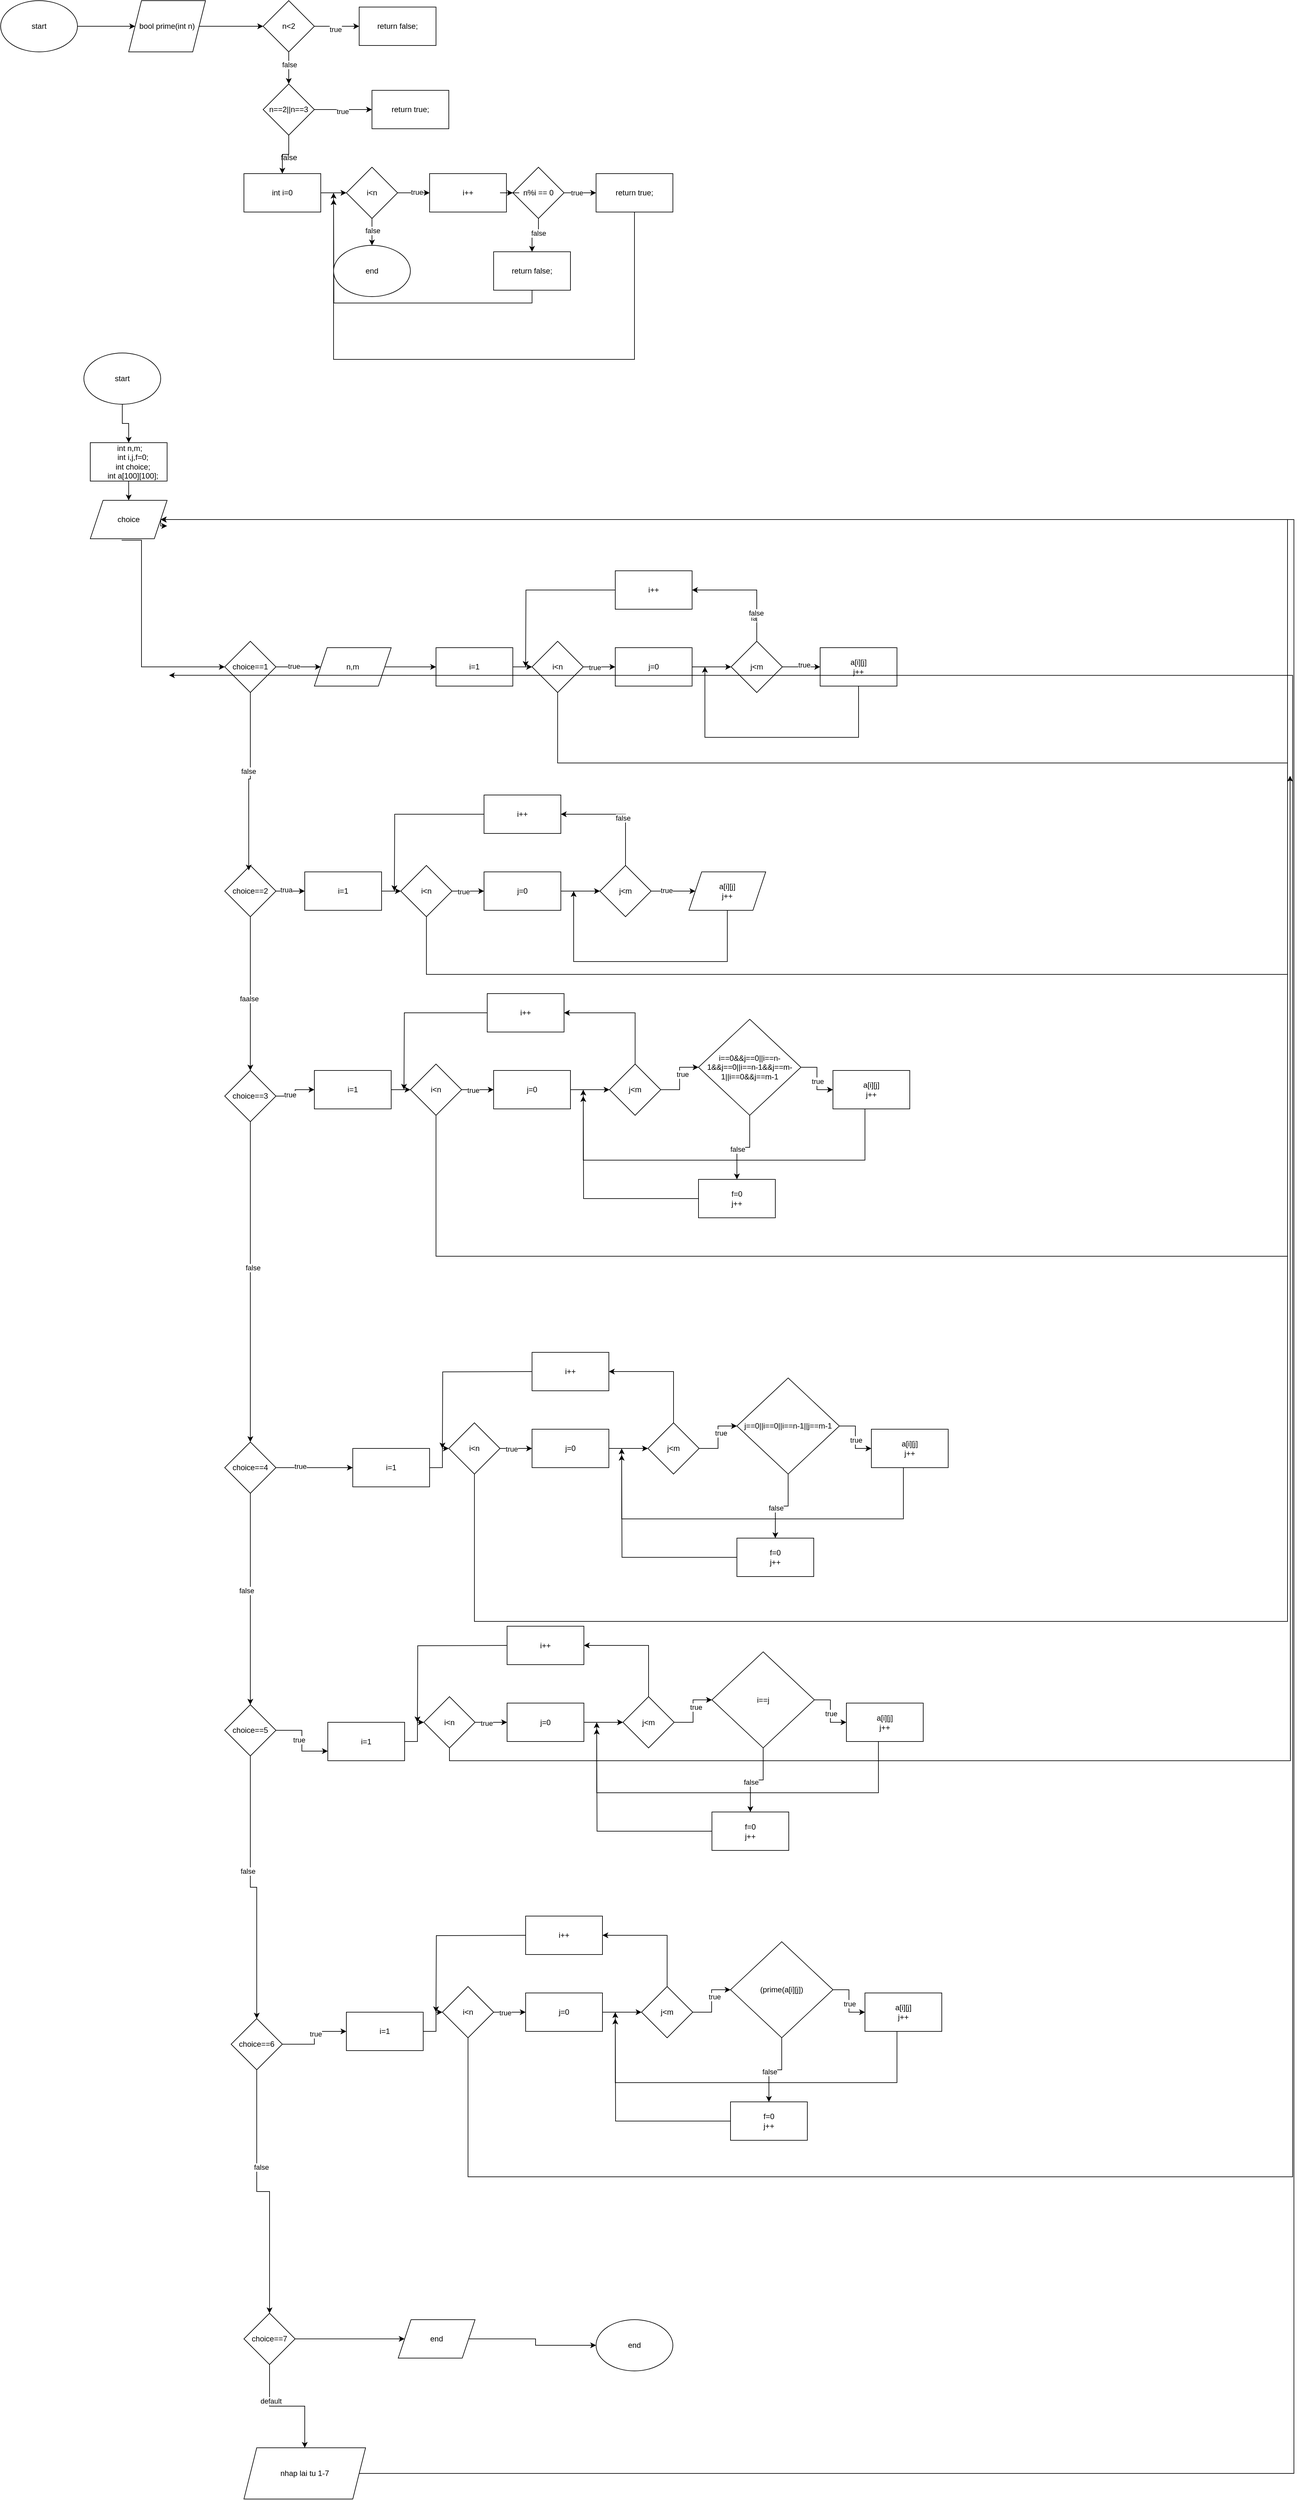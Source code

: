 <mxfile version="22.1.3" type="device">
  <diagram id="C5RBs43oDa-KdzZeNtuy" name="Page-1">
    <mxGraphModel dx="1577" dy="1008" grid="1" gridSize="10" guides="1" tooltips="1" connect="1" arrows="1" fold="1" page="1" pageScale="1" pageWidth="827" pageHeight="1169" math="0" shadow="0">
      <root>
        <mxCell id="WIyWlLk6GJQsqaUBKTNV-0" />
        <mxCell id="WIyWlLk6GJQsqaUBKTNV-1" parent="WIyWlLk6GJQsqaUBKTNV-0" />
        <mxCell id="28gl8YwfFNOOHwbT9DVS-2" value="" style="edgeStyle=orthogonalEdgeStyle;rounded=0;orthogonalLoop=1;jettySize=auto;html=1;" parent="WIyWlLk6GJQsqaUBKTNV-1" source="28gl8YwfFNOOHwbT9DVS-0" target="28gl8YwfFNOOHwbT9DVS-1" edge="1">
          <mxGeometry relative="1" as="geometry" />
        </mxCell>
        <mxCell id="28gl8YwfFNOOHwbT9DVS-0" value="bool prime(int n)" style="whiteSpace=wrap;html=1;shape=parallelogram;perimeter=parallelogramPerimeter;fixedSize=1;" parent="WIyWlLk6GJQsqaUBKTNV-1" vertex="1">
          <mxGeometry x="300" y="210" width="120" height="80" as="geometry" />
        </mxCell>
        <mxCell id="28gl8YwfFNOOHwbT9DVS-4" value="" style="edgeStyle=orthogonalEdgeStyle;rounded=0;orthogonalLoop=1;jettySize=auto;html=1;" parent="WIyWlLk6GJQsqaUBKTNV-1" source="28gl8YwfFNOOHwbT9DVS-1" target="28gl8YwfFNOOHwbT9DVS-3" edge="1">
          <mxGeometry relative="1" as="geometry" />
        </mxCell>
        <mxCell id="28gl8YwfFNOOHwbT9DVS-5" value="true" style="edgeLabel;html=1;align=center;verticalAlign=middle;resizable=0;points=[];" parent="28gl8YwfFNOOHwbT9DVS-4" vertex="1" connectable="0">
          <mxGeometry x="-0.057" y="-4" relative="1" as="geometry">
            <mxPoint y="1" as="offset" />
          </mxGeometry>
        </mxCell>
        <mxCell id="28gl8YwfFNOOHwbT9DVS-7" value="" style="edgeStyle=orthogonalEdgeStyle;rounded=0;orthogonalLoop=1;jettySize=auto;html=1;" parent="WIyWlLk6GJQsqaUBKTNV-1" source="28gl8YwfFNOOHwbT9DVS-1" target="28gl8YwfFNOOHwbT9DVS-6" edge="1">
          <mxGeometry relative="1" as="geometry" />
        </mxCell>
        <mxCell id="28gl8YwfFNOOHwbT9DVS-8" value="false" style="edgeLabel;html=1;align=center;verticalAlign=middle;resizable=0;points=[];" parent="28gl8YwfFNOOHwbT9DVS-7" vertex="1" connectable="0">
          <mxGeometry x="-0.2" y="1" relative="1" as="geometry">
            <mxPoint as="offset" />
          </mxGeometry>
        </mxCell>
        <mxCell id="28gl8YwfFNOOHwbT9DVS-1" value="n&amp;lt;2" style="rhombus;whiteSpace=wrap;html=1;" parent="WIyWlLk6GJQsqaUBKTNV-1" vertex="1">
          <mxGeometry x="510" y="210" width="80" height="80" as="geometry" />
        </mxCell>
        <mxCell id="28gl8YwfFNOOHwbT9DVS-3" value="return false;" style="rounded=0;whiteSpace=wrap;html=1;" parent="WIyWlLk6GJQsqaUBKTNV-1" vertex="1">
          <mxGeometry x="660" y="220" width="120" height="60" as="geometry" />
        </mxCell>
        <mxCell id="28gl8YwfFNOOHwbT9DVS-10" value="" style="edgeStyle=orthogonalEdgeStyle;rounded=0;orthogonalLoop=1;jettySize=auto;html=1;" parent="WIyWlLk6GJQsqaUBKTNV-1" source="28gl8YwfFNOOHwbT9DVS-6" target="28gl8YwfFNOOHwbT9DVS-9" edge="1">
          <mxGeometry relative="1" as="geometry" />
        </mxCell>
        <mxCell id="28gl8YwfFNOOHwbT9DVS-11" value="true" style="edgeLabel;html=1;align=center;verticalAlign=middle;resizable=0;points=[];" parent="28gl8YwfFNOOHwbT9DVS-10" vertex="1" connectable="0">
          <mxGeometry x="-0.029" y="-3" relative="1" as="geometry">
            <mxPoint as="offset" />
          </mxGeometry>
        </mxCell>
        <mxCell id="28gl8YwfFNOOHwbT9DVS-57" value="" style="edgeStyle=orthogonalEdgeStyle;rounded=0;orthogonalLoop=1;jettySize=auto;html=1;" parent="WIyWlLk6GJQsqaUBKTNV-1" source="28gl8YwfFNOOHwbT9DVS-6" target="28gl8YwfFNOOHwbT9DVS-53" edge="1">
          <mxGeometry relative="1" as="geometry" />
        </mxCell>
        <mxCell id="28gl8YwfFNOOHwbT9DVS-6" value="n==2||n==3" style="rhombus;whiteSpace=wrap;html=1;" parent="WIyWlLk6GJQsqaUBKTNV-1" vertex="1">
          <mxGeometry x="510" y="340" width="80" height="80" as="geometry" />
        </mxCell>
        <mxCell id="28gl8YwfFNOOHwbT9DVS-9" value="return true;" style="rounded=0;whiteSpace=wrap;html=1;" parent="WIyWlLk6GJQsqaUBKTNV-1" vertex="1">
          <mxGeometry x="680" y="350" width="120" height="60" as="geometry" />
        </mxCell>
        <mxCell id="28gl8YwfFNOOHwbT9DVS-14" value="false" style="text;html=1;align=center;verticalAlign=middle;resizable=0;points=[];autosize=1;strokeColor=none;fillColor=none;" parent="WIyWlLk6GJQsqaUBKTNV-1" vertex="1">
          <mxGeometry x="525" y="440" width="50" height="30" as="geometry" />
        </mxCell>
        <mxCell id="28gl8YwfFNOOHwbT9DVS-31" value="i++" style="rounded=0;whiteSpace=wrap;html=1;" parent="WIyWlLk6GJQsqaUBKTNV-1" vertex="1">
          <mxGeometry x="770" y="480" width="120" height="60" as="geometry" />
        </mxCell>
        <mxCell id="28gl8YwfFNOOHwbT9DVS-44" value="" style="edgeStyle=orthogonalEdgeStyle;rounded=0;orthogonalLoop=1;jettySize=auto;html=1;" parent="WIyWlLk6GJQsqaUBKTNV-1" source="28gl8YwfFNOOHwbT9DVS-47" target="28gl8YwfFNOOHwbT9DVS-49" edge="1">
          <mxGeometry relative="1" as="geometry" />
        </mxCell>
        <mxCell id="28gl8YwfFNOOHwbT9DVS-45" value="false" style="edgeLabel;html=1;align=center;verticalAlign=middle;resizable=0;points=[];" parent="28gl8YwfFNOOHwbT9DVS-44" vertex="1" connectable="0">
          <mxGeometry x="-0.288" relative="1" as="geometry">
            <mxPoint y="1" as="offset" />
          </mxGeometry>
        </mxCell>
        <mxCell id="28gl8YwfFNOOHwbT9DVS-46" value="" style="edgeStyle=orthogonalEdgeStyle;rounded=0;orthogonalLoop=1;jettySize=auto;html=1;" parent="WIyWlLk6GJQsqaUBKTNV-1" source="28gl8YwfFNOOHwbT9DVS-47" target="28gl8YwfFNOOHwbT9DVS-50" edge="1">
          <mxGeometry relative="1" as="geometry" />
        </mxCell>
        <mxCell id="28gl8YwfFNOOHwbT9DVS-47" value="n%i == 0" style="rhombus;whiteSpace=wrap;html=1;" parent="WIyWlLk6GJQsqaUBKTNV-1" vertex="1">
          <mxGeometry x="900" y="470" width="80" height="80" as="geometry" />
        </mxCell>
        <mxCell id="28gl8YwfFNOOHwbT9DVS-48" value="true" style="edgeLabel;html=1;align=center;verticalAlign=middle;resizable=0;points=[];" parent="WIyWlLk6GJQsqaUBKTNV-1" vertex="1" connectable="0">
          <mxGeometry x="1000" y="510" as="geometry" />
        </mxCell>
        <mxCell id="28gl8YwfFNOOHwbT9DVS-59" style="edgeStyle=orthogonalEdgeStyle;rounded=0;orthogonalLoop=1;jettySize=auto;html=1;exitX=0.5;exitY=1;exitDx=0;exitDy=0;" parent="WIyWlLk6GJQsqaUBKTNV-1" source="28gl8YwfFNOOHwbT9DVS-49" edge="1">
          <mxGeometry relative="1" as="geometry">
            <mxPoint x="620" y="520" as="targetPoint" />
            <mxPoint x="865" y="724" as="sourcePoint" />
          </mxGeometry>
        </mxCell>
        <mxCell id="28gl8YwfFNOOHwbT9DVS-49" value="return false;" style="rounded=0;whiteSpace=wrap;html=1;" parent="WIyWlLk6GJQsqaUBKTNV-1" vertex="1">
          <mxGeometry x="870" y="602" width="120" height="60" as="geometry" />
        </mxCell>
        <mxCell id="28gl8YwfFNOOHwbT9DVS-60" style="edgeStyle=orthogonalEdgeStyle;rounded=0;orthogonalLoop=1;jettySize=auto;html=1;exitX=0.5;exitY=1;exitDx=0;exitDy=0;" parent="WIyWlLk6GJQsqaUBKTNV-1" source="28gl8YwfFNOOHwbT9DVS-50" edge="1">
          <mxGeometry relative="1" as="geometry">
            <mxPoint x="620" y="510" as="targetPoint" />
            <Array as="points">
              <mxPoint x="1090" y="770" />
              <mxPoint x="620" y="770" />
            </Array>
          </mxGeometry>
        </mxCell>
        <mxCell id="28gl8YwfFNOOHwbT9DVS-50" value="return true;" style="rounded=0;whiteSpace=wrap;html=1;" parent="WIyWlLk6GJQsqaUBKTNV-1" vertex="1">
          <mxGeometry x="1030" y="480" width="120" height="60" as="geometry" />
        </mxCell>
        <mxCell id="28gl8YwfFNOOHwbT9DVS-51" value="" style="edgeStyle=orthogonalEdgeStyle;rounded=0;orthogonalLoop=1;jettySize=auto;html=1;exitX=1;exitY=0.5;exitDx=0;exitDy=0;" parent="WIyWlLk6GJQsqaUBKTNV-1" source="28gl8YwfFNOOHwbT9DVS-31" target="28gl8YwfFNOOHwbT9DVS-47" edge="1">
          <mxGeometry relative="1" as="geometry">
            <mxPoint x="840" y="510" as="sourcePoint" />
          </mxGeometry>
        </mxCell>
        <mxCell id="28gl8YwfFNOOHwbT9DVS-55" value="" style="edgeStyle=orthogonalEdgeStyle;rounded=0;orthogonalLoop=1;jettySize=auto;html=1;" parent="WIyWlLk6GJQsqaUBKTNV-1" source="28gl8YwfFNOOHwbT9DVS-53" target="28gl8YwfFNOOHwbT9DVS-54" edge="1">
          <mxGeometry relative="1" as="geometry" />
        </mxCell>
        <mxCell id="28gl8YwfFNOOHwbT9DVS-53" value="int i=0" style="rounded=0;whiteSpace=wrap;html=1;" parent="WIyWlLk6GJQsqaUBKTNV-1" vertex="1">
          <mxGeometry x="480" y="480" width="120" height="60" as="geometry" />
        </mxCell>
        <mxCell id="28gl8YwfFNOOHwbT9DVS-56" value="" style="edgeStyle=orthogonalEdgeStyle;rounded=0;orthogonalLoop=1;jettySize=auto;html=1;" parent="WIyWlLk6GJQsqaUBKTNV-1" source="28gl8YwfFNOOHwbT9DVS-54" target="28gl8YwfFNOOHwbT9DVS-31" edge="1">
          <mxGeometry relative="1" as="geometry" />
        </mxCell>
        <mxCell id="28gl8YwfFNOOHwbT9DVS-58" value="true" style="edgeLabel;html=1;align=center;verticalAlign=middle;resizable=0;points=[];" parent="28gl8YwfFNOOHwbT9DVS-56" vertex="1" connectable="0">
          <mxGeometry x="0.2" y="1" relative="1" as="geometry">
            <mxPoint as="offset" />
          </mxGeometry>
        </mxCell>
        <mxCell id="28gl8YwfFNOOHwbT9DVS-62" value="" style="edgeStyle=orthogonalEdgeStyle;rounded=0;orthogonalLoop=1;jettySize=auto;html=1;" parent="WIyWlLk6GJQsqaUBKTNV-1" source="28gl8YwfFNOOHwbT9DVS-54" target="28gl8YwfFNOOHwbT9DVS-61" edge="1">
          <mxGeometry relative="1" as="geometry" />
        </mxCell>
        <mxCell id="28gl8YwfFNOOHwbT9DVS-63" value="false" style="edgeLabel;html=1;align=center;verticalAlign=middle;resizable=0;points=[];" parent="28gl8YwfFNOOHwbT9DVS-62" vertex="1" connectable="0">
          <mxGeometry x="-0.095" y="1" relative="1" as="geometry">
            <mxPoint as="offset" />
          </mxGeometry>
        </mxCell>
        <mxCell id="28gl8YwfFNOOHwbT9DVS-54" value="i&amp;lt;n" style="rhombus;whiteSpace=wrap;html=1;" parent="WIyWlLk6GJQsqaUBKTNV-1" vertex="1">
          <mxGeometry x="640" y="470" width="80" height="80" as="geometry" />
        </mxCell>
        <mxCell id="28gl8YwfFNOOHwbT9DVS-61" value="end" style="ellipse;whiteSpace=wrap;html=1;" parent="WIyWlLk6GJQsqaUBKTNV-1" vertex="1">
          <mxGeometry x="620" y="592" width="120" height="80" as="geometry" />
        </mxCell>
        <mxCell id="28gl8YwfFNOOHwbT9DVS-66" value="" style="edgeStyle=orthogonalEdgeStyle;rounded=0;orthogonalLoop=1;jettySize=auto;html=1;" parent="WIyWlLk6GJQsqaUBKTNV-1" source="28gl8YwfFNOOHwbT9DVS-64" target="28gl8YwfFNOOHwbT9DVS-65" edge="1">
          <mxGeometry relative="1" as="geometry" />
        </mxCell>
        <mxCell id="28gl8YwfFNOOHwbT9DVS-64" value="start" style="ellipse;whiteSpace=wrap;html=1;" parent="WIyWlLk6GJQsqaUBKTNV-1" vertex="1">
          <mxGeometry x="230" y="760" width="120" height="80" as="geometry" />
        </mxCell>
        <mxCell id="28gl8YwfFNOOHwbT9DVS-68" value="" style="edgeStyle=orthogonalEdgeStyle;rounded=0;orthogonalLoop=1;jettySize=auto;html=1;" parent="WIyWlLk6GJQsqaUBKTNV-1" source="28gl8YwfFNOOHwbT9DVS-65" target="28gl8YwfFNOOHwbT9DVS-67" edge="1">
          <mxGeometry relative="1" as="geometry" />
        </mxCell>
        <mxCell id="28gl8YwfFNOOHwbT9DVS-65" value="&lt;div&gt;&amp;nbsp;int n,m;&lt;/div&gt;&lt;div&gt;&amp;nbsp; &amp;nbsp; int i,j,f=0;&lt;/div&gt;&lt;div&gt;&amp;nbsp; &amp;nbsp; int choice;&lt;/div&gt;&lt;div&gt;&amp;nbsp; &amp;nbsp; int a[100][100];&lt;/div&gt;" style="shape=label;whiteSpace=wrap;html=1;fixedSize=1;rounded=0;" parent="WIyWlLk6GJQsqaUBKTNV-1" vertex="1">
          <mxGeometry x="240" y="900" width="120" height="60" as="geometry" />
        </mxCell>
        <mxCell id="28gl8YwfFNOOHwbT9DVS-70" value="" style="edgeStyle=orthogonalEdgeStyle;rounded=0;orthogonalLoop=1;jettySize=auto;html=1;exitX=0.408;exitY=1.038;exitDx=0;exitDy=0;exitPerimeter=0;" parent="WIyWlLk6GJQsqaUBKTNV-1" source="28gl8YwfFNOOHwbT9DVS-67" target="28gl8YwfFNOOHwbT9DVS-69" edge="1">
          <mxGeometry relative="1" as="geometry">
            <Array as="points">
              <mxPoint x="320" y="1052" />
              <mxPoint x="320" y="1250" />
            </Array>
          </mxGeometry>
        </mxCell>
        <mxCell id="28gl8YwfFNOOHwbT9DVS-67" value="choice" style="shape=parallelogram;perimeter=parallelogramPerimeter;whiteSpace=wrap;html=1;fixedSize=1;" parent="WIyWlLk6GJQsqaUBKTNV-1" vertex="1">
          <mxGeometry x="240" y="990" width="120" height="60" as="geometry" />
        </mxCell>
        <mxCell id="28gl8YwfFNOOHwbT9DVS-72" value="" style="edgeStyle=orthogonalEdgeStyle;rounded=0;orthogonalLoop=1;jettySize=auto;html=1;" parent="WIyWlLk6GJQsqaUBKTNV-1" source="28gl8YwfFNOOHwbT9DVS-69" target="28gl8YwfFNOOHwbT9DVS-71" edge="1">
          <mxGeometry relative="1" as="geometry" />
        </mxCell>
        <mxCell id="28gl8YwfFNOOHwbT9DVS-73" value="true" style="edgeLabel;html=1;align=center;verticalAlign=middle;resizable=0;points=[];" parent="28gl8YwfFNOOHwbT9DVS-72" vertex="1" connectable="0">
          <mxGeometry x="-0.2" y="1" relative="1" as="geometry">
            <mxPoint as="offset" />
          </mxGeometry>
        </mxCell>
        <mxCell id="28gl8YwfFNOOHwbT9DVS-69" value="choice==1" style="rhombus;whiteSpace=wrap;html=1;" parent="WIyWlLk6GJQsqaUBKTNV-1" vertex="1">
          <mxGeometry x="450" y="1210" width="80" height="80" as="geometry" />
        </mxCell>
        <mxCell id="28gl8YwfFNOOHwbT9DVS-75" value="" style="edgeStyle=orthogonalEdgeStyle;rounded=0;orthogonalLoop=1;jettySize=auto;html=1;" parent="WIyWlLk6GJQsqaUBKTNV-1" source="28gl8YwfFNOOHwbT9DVS-71" target="28gl8YwfFNOOHwbT9DVS-74" edge="1">
          <mxGeometry relative="1" as="geometry" />
        </mxCell>
        <mxCell id="28gl8YwfFNOOHwbT9DVS-71" value="n,m" style="rounded=0;whiteSpace=wrap;html=1;shape=parallelogram;perimeter=parallelogramPerimeter;fixedSize=1;" parent="WIyWlLk6GJQsqaUBKTNV-1" vertex="1">
          <mxGeometry x="590" y="1220" width="120" height="60" as="geometry" />
        </mxCell>
        <mxCell id="28gl8YwfFNOOHwbT9DVS-77" value="" style="edgeStyle=orthogonalEdgeStyle;rounded=0;orthogonalLoop=1;jettySize=auto;html=1;" parent="WIyWlLk6GJQsqaUBKTNV-1" source="28gl8YwfFNOOHwbT9DVS-74" target="28gl8YwfFNOOHwbT9DVS-76" edge="1">
          <mxGeometry relative="1" as="geometry" />
        </mxCell>
        <mxCell id="28gl8YwfFNOOHwbT9DVS-74" value="i=1" style="rounded=0;whiteSpace=wrap;html=1;" parent="WIyWlLk6GJQsqaUBKTNV-1" vertex="1">
          <mxGeometry x="780" y="1220" width="120" height="60" as="geometry" />
        </mxCell>
        <mxCell id="28gl8YwfFNOOHwbT9DVS-79" value="" style="edgeStyle=orthogonalEdgeStyle;rounded=0;orthogonalLoop=1;jettySize=auto;html=1;" parent="WIyWlLk6GJQsqaUBKTNV-1" source="28gl8YwfFNOOHwbT9DVS-76" target="28gl8YwfFNOOHwbT9DVS-78" edge="1">
          <mxGeometry relative="1" as="geometry" />
        </mxCell>
        <mxCell id="28gl8YwfFNOOHwbT9DVS-80" value="true" style="edgeLabel;html=1;align=center;verticalAlign=middle;resizable=0;points=[];" parent="28gl8YwfFNOOHwbT9DVS-79" vertex="1" connectable="0">
          <mxGeometry x="-0.3" relative="1" as="geometry">
            <mxPoint y="1" as="offset" />
          </mxGeometry>
        </mxCell>
        <mxCell id="28gl8YwfFNOOHwbT9DVS-107" style="edgeStyle=orthogonalEdgeStyle;rounded=0;orthogonalLoop=1;jettySize=auto;html=1;entryX=1;entryY=0.5;entryDx=0;entryDy=0;" parent="WIyWlLk6GJQsqaUBKTNV-1" source="28gl8YwfFNOOHwbT9DVS-76" target="28gl8YwfFNOOHwbT9DVS-67" edge="1">
          <mxGeometry relative="1" as="geometry">
            <Array as="points">
              <mxPoint x="970" y="1400" />
              <mxPoint x="2110" y="1400" />
              <mxPoint x="2110" y="1020" />
            </Array>
          </mxGeometry>
        </mxCell>
        <mxCell id="28gl8YwfFNOOHwbT9DVS-76" value="i&amp;lt;n" style="rhombus;whiteSpace=wrap;html=1;" parent="WIyWlLk6GJQsqaUBKTNV-1" vertex="1">
          <mxGeometry x="930" y="1210" width="80" height="80" as="geometry" />
        </mxCell>
        <mxCell id="28gl8YwfFNOOHwbT9DVS-82" value="" style="edgeStyle=orthogonalEdgeStyle;rounded=0;orthogonalLoop=1;jettySize=auto;html=1;" parent="WIyWlLk6GJQsqaUBKTNV-1" source="28gl8YwfFNOOHwbT9DVS-78" target="28gl8YwfFNOOHwbT9DVS-81" edge="1">
          <mxGeometry relative="1" as="geometry" />
        </mxCell>
        <mxCell id="28gl8YwfFNOOHwbT9DVS-78" value="j=0" style="rounded=0;whiteSpace=wrap;html=1;" parent="WIyWlLk6GJQsqaUBKTNV-1" vertex="1">
          <mxGeometry x="1060" y="1220" width="120" height="60" as="geometry" />
        </mxCell>
        <mxCell id="28gl8YwfFNOOHwbT9DVS-84" value="" style="edgeStyle=orthogonalEdgeStyle;rounded=0;orthogonalLoop=1;jettySize=auto;html=1;" parent="WIyWlLk6GJQsqaUBKTNV-1" source="28gl8YwfFNOOHwbT9DVS-81" target="28gl8YwfFNOOHwbT9DVS-83" edge="1">
          <mxGeometry relative="1" as="geometry" />
        </mxCell>
        <mxCell id="28gl8YwfFNOOHwbT9DVS-130" value="true" style="edgeLabel;html=1;align=center;verticalAlign=middle;resizable=0;points=[];" parent="28gl8YwfFNOOHwbT9DVS-84" vertex="1" connectable="0">
          <mxGeometry x="0.119" y="3" relative="1" as="geometry">
            <mxPoint x="1" as="offset" />
          </mxGeometry>
        </mxCell>
        <mxCell id="28gl8YwfFNOOHwbT9DVS-86" style="edgeStyle=orthogonalEdgeStyle;rounded=0;orthogonalLoop=1;jettySize=auto;html=1;entryX=1;entryY=0.5;entryDx=0;entryDy=0;" parent="WIyWlLk6GJQsqaUBKTNV-1" source="28gl8YwfFNOOHwbT9DVS-81" target="28gl8YwfFNOOHwbT9DVS-87" edge="1">
          <mxGeometry relative="1" as="geometry">
            <mxPoint x="1160" y="1140" as="targetPoint" />
            <Array as="points">
              <mxPoint x="1281" y="1130" />
            </Array>
          </mxGeometry>
        </mxCell>
        <mxCell id="28gl8YwfFNOOHwbT9DVS-128" value="fa" style="edgeLabel;html=1;align=center;verticalAlign=middle;resizable=0;points=[];" parent="28gl8YwfFNOOHwbT9DVS-86" vertex="1" connectable="0">
          <mxGeometry x="-0.587" y="5" relative="1" as="geometry">
            <mxPoint y="1" as="offset" />
          </mxGeometry>
        </mxCell>
        <mxCell id="28gl8YwfFNOOHwbT9DVS-129" value="false" style="edgeLabel;html=1;align=center;verticalAlign=middle;resizable=0;points=[];" parent="28gl8YwfFNOOHwbT9DVS-86" vertex="1" connectable="0">
          <mxGeometry x="-0.525" y="1" relative="1" as="geometry">
            <mxPoint y="-1" as="offset" />
          </mxGeometry>
        </mxCell>
        <mxCell id="28gl8YwfFNOOHwbT9DVS-81" value="j&amp;lt;m" style="rhombus;whiteSpace=wrap;html=1;" parent="WIyWlLk6GJQsqaUBKTNV-1" vertex="1">
          <mxGeometry x="1241" y="1210" width="80" height="80" as="geometry" />
        </mxCell>
        <mxCell id="28gl8YwfFNOOHwbT9DVS-85" style="edgeStyle=orthogonalEdgeStyle;rounded=0;orthogonalLoop=1;jettySize=auto;html=1;" parent="WIyWlLk6GJQsqaUBKTNV-1" source="28gl8YwfFNOOHwbT9DVS-83" edge="1">
          <mxGeometry relative="1" as="geometry">
            <mxPoint x="1200" y="1250" as="targetPoint" />
            <Array as="points">
              <mxPoint x="1440" y="1360" />
              <mxPoint x="1200" y="1360" />
            </Array>
          </mxGeometry>
        </mxCell>
        <mxCell id="28gl8YwfFNOOHwbT9DVS-83" value="a[i][j]&lt;br&gt;j++" style="rounded=0;whiteSpace=wrap;html=1;" parent="WIyWlLk6GJQsqaUBKTNV-1" vertex="1">
          <mxGeometry x="1380" y="1220" width="120" height="60" as="geometry" />
        </mxCell>
        <mxCell id="28gl8YwfFNOOHwbT9DVS-88" style="edgeStyle=orthogonalEdgeStyle;rounded=0;orthogonalLoop=1;jettySize=auto;html=1;" parent="WIyWlLk6GJQsqaUBKTNV-1" source="28gl8YwfFNOOHwbT9DVS-87" edge="1">
          <mxGeometry relative="1" as="geometry">
            <mxPoint x="920" y="1250" as="targetPoint" />
          </mxGeometry>
        </mxCell>
        <mxCell id="28gl8YwfFNOOHwbT9DVS-87" value="i++" style="rounded=0;whiteSpace=wrap;html=1;" parent="WIyWlLk6GJQsqaUBKTNV-1" vertex="1">
          <mxGeometry x="1060" y="1100" width="120" height="60" as="geometry" />
        </mxCell>
        <mxCell id="28gl8YwfFNOOHwbT9DVS-106" value="" style="edgeStyle=orthogonalEdgeStyle;rounded=0;orthogonalLoop=1;jettySize=auto;html=1;" parent="WIyWlLk6GJQsqaUBKTNV-1" source="28gl8YwfFNOOHwbT9DVS-89" target="28gl8YwfFNOOHwbT9DVS-93" edge="1">
          <mxGeometry relative="1" as="geometry" />
        </mxCell>
        <mxCell id="28gl8YwfFNOOHwbT9DVS-125" value="trua" style="edgeLabel;html=1;align=center;verticalAlign=middle;resizable=0;points=[];" parent="28gl8YwfFNOOHwbT9DVS-106" vertex="1" connectable="0">
          <mxGeometry x="-0.289" y="2" relative="1" as="geometry">
            <mxPoint as="offset" />
          </mxGeometry>
        </mxCell>
        <mxCell id="28gl8YwfFNOOHwbT9DVS-110" style="edgeStyle=orthogonalEdgeStyle;rounded=0;orthogonalLoop=1;jettySize=auto;html=1;" parent="WIyWlLk6GJQsqaUBKTNV-1" source="28gl8YwfFNOOHwbT9DVS-89" target="28gl8YwfFNOOHwbT9DVS-109" edge="1">
          <mxGeometry relative="1" as="geometry" />
        </mxCell>
        <mxCell id="28gl8YwfFNOOHwbT9DVS-276" value="faalse" style="edgeLabel;html=1;align=center;verticalAlign=middle;resizable=0;points=[];" parent="28gl8YwfFNOOHwbT9DVS-110" vertex="1" connectable="0">
          <mxGeometry x="0.058" y="-2" relative="1" as="geometry">
            <mxPoint y="1" as="offset" />
          </mxGeometry>
        </mxCell>
        <mxCell id="28gl8YwfFNOOHwbT9DVS-89" value="choice==2" style="rhombus;whiteSpace=wrap;html=1;" parent="WIyWlLk6GJQsqaUBKTNV-1" vertex="1">
          <mxGeometry x="450" y="1560" width="80" height="80" as="geometry" />
        </mxCell>
        <mxCell id="28gl8YwfFNOOHwbT9DVS-90" style="edgeStyle=orthogonalEdgeStyle;rounded=0;orthogonalLoop=1;jettySize=auto;html=1;entryX=0.469;entryY=0.096;entryDx=0;entryDy=0;entryPerimeter=0;" parent="WIyWlLk6GJQsqaUBKTNV-1" source="28gl8YwfFNOOHwbT9DVS-69" target="28gl8YwfFNOOHwbT9DVS-89" edge="1">
          <mxGeometry relative="1" as="geometry" />
        </mxCell>
        <mxCell id="28gl8YwfFNOOHwbT9DVS-91" value="false" style="edgeLabel;html=1;align=center;verticalAlign=middle;resizable=0;points=[];" parent="28gl8YwfFNOOHwbT9DVS-90" vertex="1" connectable="0">
          <mxGeometry x="-0.122" y="-3" relative="1" as="geometry">
            <mxPoint as="offset" />
          </mxGeometry>
        </mxCell>
        <mxCell id="28gl8YwfFNOOHwbT9DVS-92" value="" style="edgeStyle=orthogonalEdgeStyle;rounded=0;orthogonalLoop=1;jettySize=auto;html=1;" parent="WIyWlLk6GJQsqaUBKTNV-1" source="28gl8YwfFNOOHwbT9DVS-93" target="28gl8YwfFNOOHwbT9DVS-96" edge="1">
          <mxGeometry relative="1" as="geometry" />
        </mxCell>
        <mxCell id="28gl8YwfFNOOHwbT9DVS-93" value="i=1" style="rounded=0;whiteSpace=wrap;html=1;" parent="WIyWlLk6GJQsqaUBKTNV-1" vertex="1">
          <mxGeometry x="575" y="1570" width="120" height="60" as="geometry" />
        </mxCell>
        <mxCell id="28gl8YwfFNOOHwbT9DVS-94" value="" style="edgeStyle=orthogonalEdgeStyle;rounded=0;orthogonalLoop=1;jettySize=auto;html=1;" parent="WIyWlLk6GJQsqaUBKTNV-1" source="28gl8YwfFNOOHwbT9DVS-96" target="28gl8YwfFNOOHwbT9DVS-98" edge="1">
          <mxGeometry relative="1" as="geometry" />
        </mxCell>
        <mxCell id="28gl8YwfFNOOHwbT9DVS-95" value="true" style="edgeLabel;html=1;align=center;verticalAlign=middle;resizable=0;points=[];" parent="28gl8YwfFNOOHwbT9DVS-94" vertex="1" connectable="0">
          <mxGeometry x="-0.3" relative="1" as="geometry">
            <mxPoint y="1" as="offset" />
          </mxGeometry>
        </mxCell>
        <mxCell id="28gl8YwfFNOOHwbT9DVS-108" style="edgeStyle=orthogonalEdgeStyle;rounded=0;orthogonalLoop=1;jettySize=auto;html=1;entryX=1;entryY=0.5;entryDx=0;entryDy=0;" parent="WIyWlLk6GJQsqaUBKTNV-1" source="28gl8YwfFNOOHwbT9DVS-96" target="28gl8YwfFNOOHwbT9DVS-67" edge="1">
          <mxGeometry relative="1" as="geometry">
            <Array as="points">
              <mxPoint x="765" y="1730" />
              <mxPoint x="2110" y="1730" />
              <mxPoint x="2110" y="1020" />
            </Array>
          </mxGeometry>
        </mxCell>
        <mxCell id="28gl8YwfFNOOHwbT9DVS-96" value="i&amp;lt;n" style="rhombus;whiteSpace=wrap;html=1;" parent="WIyWlLk6GJQsqaUBKTNV-1" vertex="1">
          <mxGeometry x="725" y="1560" width="80" height="80" as="geometry" />
        </mxCell>
        <mxCell id="28gl8YwfFNOOHwbT9DVS-97" value="" style="edgeStyle=orthogonalEdgeStyle;rounded=0;orthogonalLoop=1;jettySize=auto;html=1;" parent="WIyWlLk6GJQsqaUBKTNV-1" source="28gl8YwfFNOOHwbT9DVS-98" target="28gl8YwfFNOOHwbT9DVS-101" edge="1">
          <mxGeometry relative="1" as="geometry" />
        </mxCell>
        <mxCell id="28gl8YwfFNOOHwbT9DVS-98" value="j=0" style="rounded=0;whiteSpace=wrap;html=1;" parent="WIyWlLk6GJQsqaUBKTNV-1" vertex="1">
          <mxGeometry x="855" y="1570" width="120" height="60" as="geometry" />
        </mxCell>
        <mxCell id="28gl8YwfFNOOHwbT9DVS-99" value="" style="edgeStyle=orthogonalEdgeStyle;rounded=0;orthogonalLoop=1;jettySize=auto;html=1;" parent="WIyWlLk6GJQsqaUBKTNV-1" source="28gl8YwfFNOOHwbT9DVS-101" target="28gl8YwfFNOOHwbT9DVS-103" edge="1">
          <mxGeometry relative="1" as="geometry" />
        </mxCell>
        <mxCell id="28gl8YwfFNOOHwbT9DVS-132" value="true" style="edgeLabel;html=1;align=center;verticalAlign=middle;resizable=0;points=[];" parent="28gl8YwfFNOOHwbT9DVS-99" vertex="1" connectable="0">
          <mxGeometry x="-0.304" y="1" relative="1" as="geometry">
            <mxPoint as="offset" />
          </mxGeometry>
        </mxCell>
        <mxCell id="28gl8YwfFNOOHwbT9DVS-100" style="edgeStyle=orthogonalEdgeStyle;rounded=0;orthogonalLoop=1;jettySize=auto;html=1;entryX=1;entryY=0.5;entryDx=0;entryDy=0;" parent="WIyWlLk6GJQsqaUBKTNV-1" source="28gl8YwfFNOOHwbT9DVS-101" target="28gl8YwfFNOOHwbT9DVS-105" edge="1">
          <mxGeometry relative="1" as="geometry">
            <mxPoint x="955" y="1490" as="targetPoint" />
            <Array as="points">
              <mxPoint x="1076" y="1480" />
            </Array>
          </mxGeometry>
        </mxCell>
        <mxCell id="28gl8YwfFNOOHwbT9DVS-131" value="false" style="edgeLabel;html=1;align=center;verticalAlign=middle;resizable=0;points=[];" parent="28gl8YwfFNOOHwbT9DVS-100" vertex="1" connectable="0">
          <mxGeometry x="-0.193" y="4" relative="1" as="geometry">
            <mxPoint y="-1" as="offset" />
          </mxGeometry>
        </mxCell>
        <mxCell id="28gl8YwfFNOOHwbT9DVS-101" value="j&amp;lt;m" style="rhombus;whiteSpace=wrap;html=1;" parent="WIyWlLk6GJQsqaUBKTNV-1" vertex="1">
          <mxGeometry x="1036" y="1560" width="80" height="80" as="geometry" />
        </mxCell>
        <mxCell id="28gl8YwfFNOOHwbT9DVS-102" style="edgeStyle=orthogonalEdgeStyle;rounded=0;orthogonalLoop=1;jettySize=auto;html=1;" parent="WIyWlLk6GJQsqaUBKTNV-1" source="28gl8YwfFNOOHwbT9DVS-103" edge="1">
          <mxGeometry relative="1" as="geometry">
            <mxPoint x="995" y="1600" as="targetPoint" />
            <Array as="points">
              <mxPoint x="1235" y="1710" />
              <mxPoint x="995" y="1710" />
            </Array>
          </mxGeometry>
        </mxCell>
        <mxCell id="28gl8YwfFNOOHwbT9DVS-103" value="a[i][j]&lt;br&gt;j++" style="rounded=0;whiteSpace=wrap;html=1;shape=parallelogram;perimeter=parallelogramPerimeter;fixedSize=1;" parent="WIyWlLk6GJQsqaUBKTNV-1" vertex="1">
          <mxGeometry x="1175" y="1570" width="120" height="60" as="geometry" />
        </mxCell>
        <mxCell id="28gl8YwfFNOOHwbT9DVS-104" style="edgeStyle=orthogonalEdgeStyle;rounded=0;orthogonalLoop=1;jettySize=auto;html=1;" parent="WIyWlLk6GJQsqaUBKTNV-1" source="28gl8YwfFNOOHwbT9DVS-105" edge="1">
          <mxGeometry relative="1" as="geometry">
            <mxPoint x="715" y="1600" as="targetPoint" />
          </mxGeometry>
        </mxCell>
        <mxCell id="28gl8YwfFNOOHwbT9DVS-105" value="i++" style="rounded=0;whiteSpace=wrap;html=1;" parent="WIyWlLk6GJQsqaUBKTNV-1" vertex="1">
          <mxGeometry x="855" y="1450" width="120" height="60" as="geometry" />
        </mxCell>
        <mxCell id="28gl8YwfFNOOHwbT9DVS-126" value="" style="edgeStyle=orthogonalEdgeStyle;rounded=0;orthogonalLoop=1;jettySize=auto;html=1;" parent="WIyWlLk6GJQsqaUBKTNV-1" source="28gl8YwfFNOOHwbT9DVS-109" target="28gl8YwfFNOOHwbT9DVS-112" edge="1">
          <mxGeometry relative="1" as="geometry" />
        </mxCell>
        <mxCell id="28gl8YwfFNOOHwbT9DVS-127" value="true" style="edgeLabel;html=1;align=center;verticalAlign=middle;resizable=0;points=[];" parent="28gl8YwfFNOOHwbT9DVS-126" vertex="1" connectable="0">
          <mxGeometry x="-0.371" y="2" relative="1" as="geometry">
            <mxPoint as="offset" />
          </mxGeometry>
        </mxCell>
        <mxCell id="28gl8YwfFNOOHwbT9DVS-146" style="edgeStyle=orthogonalEdgeStyle;rounded=0;orthogonalLoop=1;jettySize=auto;html=1;entryX=0.5;entryY=0;entryDx=0;entryDy=0;" parent="WIyWlLk6GJQsqaUBKTNV-1" source="28gl8YwfFNOOHwbT9DVS-109" target="28gl8YwfFNOOHwbT9DVS-145" edge="1">
          <mxGeometry relative="1" as="geometry" />
        </mxCell>
        <mxCell id="28gl8YwfFNOOHwbT9DVS-277" value="false" style="edgeLabel;html=1;align=center;verticalAlign=middle;resizable=0;points=[];" parent="28gl8YwfFNOOHwbT9DVS-146" vertex="1" connectable="0">
          <mxGeometry x="-0.084" y="4" relative="1" as="geometry">
            <mxPoint y="-1" as="offset" />
          </mxGeometry>
        </mxCell>
        <mxCell id="28gl8YwfFNOOHwbT9DVS-109" value="choice==3" style="rhombus;whiteSpace=wrap;html=1;" parent="WIyWlLk6GJQsqaUBKTNV-1" vertex="1">
          <mxGeometry x="450" y="1880" width="80" height="80" as="geometry" />
        </mxCell>
        <mxCell id="28gl8YwfFNOOHwbT9DVS-111" value="" style="edgeStyle=orthogonalEdgeStyle;rounded=0;orthogonalLoop=1;jettySize=auto;html=1;" parent="WIyWlLk6GJQsqaUBKTNV-1" source="28gl8YwfFNOOHwbT9DVS-112" target="28gl8YwfFNOOHwbT9DVS-115" edge="1">
          <mxGeometry relative="1" as="geometry" />
        </mxCell>
        <mxCell id="28gl8YwfFNOOHwbT9DVS-112" value="i=1" style="rounded=0;whiteSpace=wrap;html=1;" parent="WIyWlLk6GJQsqaUBKTNV-1" vertex="1">
          <mxGeometry x="590" y="1880" width="120" height="60" as="geometry" />
        </mxCell>
        <mxCell id="28gl8YwfFNOOHwbT9DVS-113" value="" style="edgeStyle=orthogonalEdgeStyle;rounded=0;orthogonalLoop=1;jettySize=auto;html=1;" parent="WIyWlLk6GJQsqaUBKTNV-1" source="28gl8YwfFNOOHwbT9DVS-115" target="28gl8YwfFNOOHwbT9DVS-117" edge="1">
          <mxGeometry relative="1" as="geometry" />
        </mxCell>
        <mxCell id="28gl8YwfFNOOHwbT9DVS-114" value="true" style="edgeLabel;html=1;align=center;verticalAlign=middle;resizable=0;points=[];" parent="28gl8YwfFNOOHwbT9DVS-113" vertex="1" connectable="0">
          <mxGeometry x="-0.3" relative="1" as="geometry">
            <mxPoint y="1" as="offset" />
          </mxGeometry>
        </mxCell>
        <mxCell id="28gl8YwfFNOOHwbT9DVS-144" style="edgeStyle=orthogonalEdgeStyle;rounded=0;orthogonalLoop=1;jettySize=auto;html=1;exitX=0.5;exitY=1;exitDx=0;exitDy=0;" parent="WIyWlLk6GJQsqaUBKTNV-1" source="28gl8YwfFNOOHwbT9DVS-115" edge="1">
          <mxGeometry relative="1" as="geometry">
            <mxPoint x="820" y="2170" as="sourcePoint" />
            <mxPoint x="360" y="1030" as="targetPoint" />
            <Array as="points">
              <mxPoint x="780" y="2170" />
              <mxPoint x="2110" y="2170" />
              <mxPoint x="2110" y="1020" />
              <mxPoint x="350" y="1020" />
            </Array>
          </mxGeometry>
        </mxCell>
        <mxCell id="28gl8YwfFNOOHwbT9DVS-115" value="i&amp;lt;n" style="rhombus;whiteSpace=wrap;html=1;" parent="WIyWlLk6GJQsqaUBKTNV-1" vertex="1">
          <mxGeometry x="740" y="1870" width="80" height="80" as="geometry" />
        </mxCell>
        <mxCell id="28gl8YwfFNOOHwbT9DVS-116" value="" style="edgeStyle=orthogonalEdgeStyle;rounded=0;orthogonalLoop=1;jettySize=auto;html=1;" parent="WIyWlLk6GJQsqaUBKTNV-1" source="28gl8YwfFNOOHwbT9DVS-117" target="28gl8YwfFNOOHwbT9DVS-120" edge="1">
          <mxGeometry relative="1" as="geometry" />
        </mxCell>
        <mxCell id="28gl8YwfFNOOHwbT9DVS-117" value="j=0" style="rounded=0;whiteSpace=wrap;html=1;" parent="WIyWlLk6GJQsqaUBKTNV-1" vertex="1">
          <mxGeometry x="870" y="1880" width="120" height="60" as="geometry" />
        </mxCell>
        <mxCell id="28gl8YwfFNOOHwbT9DVS-119" style="edgeStyle=orthogonalEdgeStyle;rounded=0;orthogonalLoop=1;jettySize=auto;html=1;entryX=1;entryY=0.5;entryDx=0;entryDy=0;" parent="WIyWlLk6GJQsqaUBKTNV-1" source="28gl8YwfFNOOHwbT9DVS-120" target="28gl8YwfFNOOHwbT9DVS-124" edge="1">
          <mxGeometry relative="1" as="geometry">
            <mxPoint x="970" y="1800" as="targetPoint" />
            <Array as="points">
              <mxPoint x="1091" y="1790" />
            </Array>
          </mxGeometry>
        </mxCell>
        <mxCell id="28gl8YwfFNOOHwbT9DVS-134" value="" style="edgeStyle=orthogonalEdgeStyle;rounded=0;orthogonalLoop=1;jettySize=auto;html=1;" parent="WIyWlLk6GJQsqaUBKTNV-1" source="28gl8YwfFNOOHwbT9DVS-120" target="28gl8YwfFNOOHwbT9DVS-133" edge="1">
          <mxGeometry relative="1" as="geometry" />
        </mxCell>
        <mxCell id="28gl8YwfFNOOHwbT9DVS-136" value="true" style="edgeLabel;html=1;align=center;verticalAlign=middle;resizable=0;points=[];" parent="28gl8YwfFNOOHwbT9DVS-134" vertex="1" connectable="0">
          <mxGeometry x="0.139" y="-3" relative="1" as="geometry">
            <mxPoint x="1" as="offset" />
          </mxGeometry>
        </mxCell>
        <mxCell id="28gl8YwfFNOOHwbT9DVS-120" value="j&amp;lt;m" style="rhombus;whiteSpace=wrap;html=1;" parent="WIyWlLk6GJQsqaUBKTNV-1" vertex="1">
          <mxGeometry x="1051" y="1870" width="80" height="80" as="geometry" />
        </mxCell>
        <mxCell id="28gl8YwfFNOOHwbT9DVS-121" style="edgeStyle=orthogonalEdgeStyle;rounded=0;orthogonalLoop=1;jettySize=auto;html=1;" parent="WIyWlLk6GJQsqaUBKTNV-1" source="28gl8YwfFNOOHwbT9DVS-122" edge="1">
          <mxGeometry relative="1" as="geometry">
            <mxPoint x="1010" y="1910" as="targetPoint" />
            <Array as="points">
              <mxPoint x="1450" y="2020" />
              <mxPoint x="1010" y="2020" />
            </Array>
          </mxGeometry>
        </mxCell>
        <mxCell id="28gl8YwfFNOOHwbT9DVS-122" value="a[i][j]&lt;br&gt;j++" style="rounded=0;whiteSpace=wrap;html=1;" parent="WIyWlLk6GJQsqaUBKTNV-1" vertex="1">
          <mxGeometry x="1400" y="1880" width="120" height="60" as="geometry" />
        </mxCell>
        <mxCell id="28gl8YwfFNOOHwbT9DVS-123" style="edgeStyle=orthogonalEdgeStyle;rounded=0;orthogonalLoop=1;jettySize=auto;html=1;" parent="WIyWlLk6GJQsqaUBKTNV-1" source="28gl8YwfFNOOHwbT9DVS-124" edge="1">
          <mxGeometry relative="1" as="geometry">
            <mxPoint x="730" y="1910" as="targetPoint" />
          </mxGeometry>
        </mxCell>
        <mxCell id="28gl8YwfFNOOHwbT9DVS-124" value="i++" style="rounded=0;whiteSpace=wrap;html=1;" parent="WIyWlLk6GJQsqaUBKTNV-1" vertex="1">
          <mxGeometry x="860" y="1760" width="120" height="60" as="geometry" />
        </mxCell>
        <mxCell id="28gl8YwfFNOOHwbT9DVS-135" value="" style="edgeStyle=orthogonalEdgeStyle;rounded=0;orthogonalLoop=1;jettySize=auto;html=1;" parent="WIyWlLk6GJQsqaUBKTNV-1" source="28gl8YwfFNOOHwbT9DVS-133" target="28gl8YwfFNOOHwbT9DVS-122" edge="1">
          <mxGeometry relative="1" as="geometry" />
        </mxCell>
        <mxCell id="28gl8YwfFNOOHwbT9DVS-137" value="true" style="edgeLabel;html=1;align=center;verticalAlign=middle;resizable=0;points=[];" parent="28gl8YwfFNOOHwbT9DVS-135" vertex="1" connectable="0">
          <mxGeometry x="0.091" y="1" relative="1" as="geometry">
            <mxPoint as="offset" />
          </mxGeometry>
        </mxCell>
        <mxCell id="28gl8YwfFNOOHwbT9DVS-139" value="" style="edgeStyle=orthogonalEdgeStyle;rounded=0;orthogonalLoop=1;jettySize=auto;html=1;" parent="WIyWlLk6GJQsqaUBKTNV-1" source="28gl8YwfFNOOHwbT9DVS-133" target="28gl8YwfFNOOHwbT9DVS-138" edge="1">
          <mxGeometry relative="1" as="geometry" />
        </mxCell>
        <mxCell id="28gl8YwfFNOOHwbT9DVS-140" value="false" style="edgeLabel;html=1;align=center;verticalAlign=middle;resizable=0;points=[];" parent="28gl8YwfFNOOHwbT9DVS-139" vertex="1" connectable="0">
          <mxGeometry x="0.15" y="4" relative="1" as="geometry">
            <mxPoint y="-1" as="offset" />
          </mxGeometry>
        </mxCell>
        <mxCell id="28gl8YwfFNOOHwbT9DVS-133" value="i==0&amp;amp;&amp;amp;j==0||i==n-1&amp;amp;&amp;amp;j==0||i==n-1&amp;amp;&amp;amp;j==m-1||i==0&amp;amp;&amp;amp;j==m-1" style="rhombus;whiteSpace=wrap;html=1;" parent="WIyWlLk6GJQsqaUBKTNV-1" vertex="1">
          <mxGeometry x="1190" y="1800" width="160" height="150" as="geometry" />
        </mxCell>
        <mxCell id="28gl8YwfFNOOHwbT9DVS-141" style="edgeStyle=orthogonalEdgeStyle;rounded=0;orthogonalLoop=1;jettySize=auto;html=1;" parent="WIyWlLk6GJQsqaUBKTNV-1" source="28gl8YwfFNOOHwbT9DVS-138" edge="1">
          <mxGeometry relative="1" as="geometry">
            <mxPoint x="1010" y="1920" as="targetPoint" />
          </mxGeometry>
        </mxCell>
        <mxCell id="28gl8YwfFNOOHwbT9DVS-138" value="f=0&lt;br&gt;j++" style="rounded=0;whiteSpace=wrap;html=1;" parent="WIyWlLk6GJQsqaUBKTNV-1" vertex="1">
          <mxGeometry x="1190" y="2050" width="120" height="60" as="geometry" />
        </mxCell>
        <mxCell id="28gl8YwfFNOOHwbT9DVS-224" style="edgeStyle=orthogonalEdgeStyle;rounded=0;orthogonalLoop=1;jettySize=auto;html=1;entryX=0.5;entryY=0;entryDx=0;entryDy=0;" parent="WIyWlLk6GJQsqaUBKTNV-1" source="28gl8YwfFNOOHwbT9DVS-145" target="28gl8YwfFNOOHwbT9DVS-221" edge="1">
          <mxGeometry relative="1" as="geometry" />
        </mxCell>
        <mxCell id="28gl8YwfFNOOHwbT9DVS-278" value="false" style="edgeLabel;html=1;align=center;verticalAlign=middle;resizable=0;points=[];" parent="28gl8YwfFNOOHwbT9DVS-224" vertex="1" connectable="0">
          <mxGeometry x="-0.073" y="-6" relative="1" as="geometry">
            <mxPoint y="-1" as="offset" />
          </mxGeometry>
        </mxCell>
        <mxCell id="28gl8YwfFNOOHwbT9DVS-145" value="choice==4" style="rhombus;whiteSpace=wrap;html=1;" parent="WIyWlLk6GJQsqaUBKTNV-1" vertex="1">
          <mxGeometry x="450" y="2460" width="80" height="80" as="geometry" />
        </mxCell>
        <mxCell id="28gl8YwfFNOOHwbT9DVS-195" value="" style="edgeStyle=orthogonalEdgeStyle;rounded=0;orthogonalLoop=1;jettySize=auto;html=1;exitX=1;exitY=0.5;exitDx=0;exitDy=0;" parent="WIyWlLk6GJQsqaUBKTNV-1" source="28gl8YwfFNOOHwbT9DVS-145" target="28gl8YwfFNOOHwbT9DVS-198" edge="1">
          <mxGeometry relative="1" as="geometry">
            <mxPoint x="590" y="2480" as="sourcePoint" />
          </mxGeometry>
        </mxCell>
        <mxCell id="28gl8YwfFNOOHwbT9DVS-196" value="true" style="edgeLabel;html=1;align=center;verticalAlign=middle;resizable=0;points=[];" parent="28gl8YwfFNOOHwbT9DVS-195" vertex="1" connectable="0">
          <mxGeometry x="-0.371" y="2" relative="1" as="geometry">
            <mxPoint as="offset" />
          </mxGeometry>
        </mxCell>
        <mxCell id="28gl8YwfFNOOHwbT9DVS-197" value="" style="edgeStyle=orthogonalEdgeStyle;rounded=0;orthogonalLoop=1;jettySize=auto;html=1;" parent="WIyWlLk6GJQsqaUBKTNV-1" source="28gl8YwfFNOOHwbT9DVS-198" target="28gl8YwfFNOOHwbT9DVS-201" edge="1">
          <mxGeometry relative="1" as="geometry" />
        </mxCell>
        <mxCell id="28gl8YwfFNOOHwbT9DVS-198" value="i=1" style="rounded=0;whiteSpace=wrap;html=1;" parent="WIyWlLk6GJQsqaUBKTNV-1" vertex="1">
          <mxGeometry x="650" y="2470" width="120" height="60" as="geometry" />
        </mxCell>
        <mxCell id="28gl8YwfFNOOHwbT9DVS-199" value="" style="edgeStyle=orthogonalEdgeStyle;rounded=0;orthogonalLoop=1;jettySize=auto;html=1;" parent="WIyWlLk6GJQsqaUBKTNV-1" source="28gl8YwfFNOOHwbT9DVS-201" target="28gl8YwfFNOOHwbT9DVS-203" edge="1">
          <mxGeometry relative="1" as="geometry" />
        </mxCell>
        <mxCell id="28gl8YwfFNOOHwbT9DVS-200" value="true" style="edgeLabel;html=1;align=center;verticalAlign=middle;resizable=0;points=[];" parent="28gl8YwfFNOOHwbT9DVS-199" vertex="1" connectable="0">
          <mxGeometry x="-0.3" relative="1" as="geometry">
            <mxPoint y="1" as="offset" />
          </mxGeometry>
        </mxCell>
        <mxCell id="28gl8YwfFNOOHwbT9DVS-219" style="edgeStyle=orthogonalEdgeStyle;rounded=0;orthogonalLoop=1;jettySize=auto;html=1;entryX=1;entryY=0.5;entryDx=0;entryDy=0;exitX=0.5;exitY=1;exitDx=0;exitDy=0;" parent="WIyWlLk6GJQsqaUBKTNV-1" source="28gl8YwfFNOOHwbT9DVS-201" target="28gl8YwfFNOOHwbT9DVS-67" edge="1">
          <mxGeometry relative="1" as="geometry">
            <mxPoint x="870" y="2740" as="sourcePoint" />
            <mxPoint x="340" y="1290" as="targetPoint" />
            <Array as="points">
              <mxPoint x="840" y="2740" />
              <mxPoint x="2110" y="2740" />
              <mxPoint x="2110" y="1020" />
            </Array>
          </mxGeometry>
        </mxCell>
        <mxCell id="28gl8YwfFNOOHwbT9DVS-201" value="i&amp;lt;n" style="rhombus;whiteSpace=wrap;html=1;" parent="WIyWlLk6GJQsqaUBKTNV-1" vertex="1">
          <mxGeometry x="800" y="2430" width="80" height="80" as="geometry" />
        </mxCell>
        <mxCell id="28gl8YwfFNOOHwbT9DVS-202" value="" style="edgeStyle=orthogonalEdgeStyle;rounded=0;orthogonalLoop=1;jettySize=auto;html=1;" parent="WIyWlLk6GJQsqaUBKTNV-1" source="28gl8YwfFNOOHwbT9DVS-203" target="28gl8YwfFNOOHwbT9DVS-207" edge="1">
          <mxGeometry relative="1" as="geometry" />
        </mxCell>
        <mxCell id="28gl8YwfFNOOHwbT9DVS-203" value="j=0" style="rounded=0;whiteSpace=wrap;html=1;" parent="WIyWlLk6GJQsqaUBKTNV-1" vertex="1">
          <mxGeometry x="930" y="2440" width="120" height="60" as="geometry" />
        </mxCell>
        <mxCell id="28gl8YwfFNOOHwbT9DVS-204" style="edgeStyle=orthogonalEdgeStyle;rounded=0;orthogonalLoop=1;jettySize=auto;html=1;entryX=1;entryY=0.5;entryDx=0;entryDy=0;" parent="WIyWlLk6GJQsqaUBKTNV-1" source="28gl8YwfFNOOHwbT9DVS-207" edge="1">
          <mxGeometry relative="1" as="geometry">
            <mxPoint x="1050" y="2350" as="targetPoint" />
            <Array as="points">
              <mxPoint x="1151" y="2350" />
            </Array>
          </mxGeometry>
        </mxCell>
        <mxCell id="28gl8YwfFNOOHwbT9DVS-205" value="" style="edgeStyle=orthogonalEdgeStyle;rounded=0;orthogonalLoop=1;jettySize=auto;html=1;" parent="WIyWlLk6GJQsqaUBKTNV-1" source="28gl8YwfFNOOHwbT9DVS-207" target="28gl8YwfFNOOHwbT9DVS-215" edge="1">
          <mxGeometry relative="1" as="geometry" />
        </mxCell>
        <mxCell id="28gl8YwfFNOOHwbT9DVS-206" value="true" style="edgeLabel;html=1;align=center;verticalAlign=middle;resizable=0;points=[];" parent="28gl8YwfFNOOHwbT9DVS-205" vertex="1" connectable="0">
          <mxGeometry x="0.139" y="-3" relative="1" as="geometry">
            <mxPoint x="1" as="offset" />
          </mxGeometry>
        </mxCell>
        <mxCell id="28gl8YwfFNOOHwbT9DVS-207" value="j&amp;lt;m" style="rhombus;whiteSpace=wrap;html=1;" parent="WIyWlLk6GJQsqaUBKTNV-1" vertex="1">
          <mxGeometry x="1111" y="2430" width="80" height="80" as="geometry" />
        </mxCell>
        <mxCell id="28gl8YwfFNOOHwbT9DVS-208" style="edgeStyle=orthogonalEdgeStyle;rounded=0;orthogonalLoop=1;jettySize=auto;html=1;" parent="WIyWlLk6GJQsqaUBKTNV-1" source="28gl8YwfFNOOHwbT9DVS-209" edge="1">
          <mxGeometry relative="1" as="geometry">
            <mxPoint x="1070" y="2470" as="targetPoint" />
            <Array as="points">
              <mxPoint x="1510" y="2580" />
              <mxPoint x="1070" y="2580" />
            </Array>
          </mxGeometry>
        </mxCell>
        <mxCell id="28gl8YwfFNOOHwbT9DVS-209" value="a[i][j]&lt;br&gt;j++" style="rounded=0;whiteSpace=wrap;html=1;" parent="WIyWlLk6GJQsqaUBKTNV-1" vertex="1">
          <mxGeometry x="1460" y="2440" width="120" height="60" as="geometry" />
        </mxCell>
        <mxCell id="28gl8YwfFNOOHwbT9DVS-210" style="edgeStyle=orthogonalEdgeStyle;rounded=0;orthogonalLoop=1;jettySize=auto;html=1;" parent="WIyWlLk6GJQsqaUBKTNV-1" edge="1">
          <mxGeometry relative="1" as="geometry">
            <mxPoint x="790" y="2470" as="targetPoint" />
            <mxPoint x="930" y="2350" as="sourcePoint" />
          </mxGeometry>
        </mxCell>
        <mxCell id="28gl8YwfFNOOHwbT9DVS-211" value="" style="edgeStyle=orthogonalEdgeStyle;rounded=0;orthogonalLoop=1;jettySize=auto;html=1;" parent="WIyWlLk6GJQsqaUBKTNV-1" source="28gl8YwfFNOOHwbT9DVS-215" target="28gl8YwfFNOOHwbT9DVS-209" edge="1">
          <mxGeometry relative="1" as="geometry" />
        </mxCell>
        <mxCell id="28gl8YwfFNOOHwbT9DVS-212" value="true" style="edgeLabel;html=1;align=center;verticalAlign=middle;resizable=0;points=[];" parent="28gl8YwfFNOOHwbT9DVS-211" vertex="1" connectable="0">
          <mxGeometry x="0.091" y="1" relative="1" as="geometry">
            <mxPoint as="offset" />
          </mxGeometry>
        </mxCell>
        <mxCell id="28gl8YwfFNOOHwbT9DVS-213" value="" style="edgeStyle=orthogonalEdgeStyle;rounded=0;orthogonalLoop=1;jettySize=auto;html=1;" parent="WIyWlLk6GJQsqaUBKTNV-1" source="28gl8YwfFNOOHwbT9DVS-215" target="28gl8YwfFNOOHwbT9DVS-217" edge="1">
          <mxGeometry relative="1" as="geometry" />
        </mxCell>
        <mxCell id="28gl8YwfFNOOHwbT9DVS-214" value="false" style="edgeLabel;html=1;align=center;verticalAlign=middle;resizable=0;points=[];" parent="28gl8YwfFNOOHwbT9DVS-213" vertex="1" connectable="0">
          <mxGeometry x="0.15" y="4" relative="1" as="geometry">
            <mxPoint y="-1" as="offset" />
          </mxGeometry>
        </mxCell>
        <mxCell id="28gl8YwfFNOOHwbT9DVS-215" value="j==0||i==0||i==n-1||j==m-1" style="rhombus;whiteSpace=wrap;html=1;" parent="WIyWlLk6GJQsqaUBKTNV-1" vertex="1">
          <mxGeometry x="1250" y="2360" width="160" height="150" as="geometry" />
        </mxCell>
        <mxCell id="28gl8YwfFNOOHwbT9DVS-216" style="edgeStyle=orthogonalEdgeStyle;rounded=0;orthogonalLoop=1;jettySize=auto;html=1;" parent="WIyWlLk6GJQsqaUBKTNV-1" source="28gl8YwfFNOOHwbT9DVS-217" edge="1">
          <mxGeometry relative="1" as="geometry">
            <mxPoint x="1070" y="2480" as="targetPoint" />
          </mxGeometry>
        </mxCell>
        <mxCell id="28gl8YwfFNOOHwbT9DVS-217" value="f=0&lt;br&gt;j++" style="rounded=0;whiteSpace=wrap;html=1;" parent="WIyWlLk6GJQsqaUBKTNV-1" vertex="1">
          <mxGeometry x="1250" y="2610" width="120" height="60" as="geometry" />
        </mxCell>
        <mxCell id="28gl8YwfFNOOHwbT9DVS-218" value="i++" style="rounded=0;whiteSpace=wrap;html=1;" parent="WIyWlLk6GJQsqaUBKTNV-1" vertex="1">
          <mxGeometry x="930" y="2320" width="120" height="60" as="geometry" />
        </mxCell>
        <mxCell id="28gl8YwfFNOOHwbT9DVS-247" style="edgeStyle=orthogonalEdgeStyle;rounded=0;orthogonalLoop=1;jettySize=auto;html=1;entryX=0;entryY=0.75;entryDx=0;entryDy=0;" parent="WIyWlLk6GJQsqaUBKTNV-1" source="28gl8YwfFNOOHwbT9DVS-221" target="28gl8YwfFNOOHwbT9DVS-226" edge="1">
          <mxGeometry relative="1" as="geometry" />
        </mxCell>
        <mxCell id="28gl8YwfFNOOHwbT9DVS-248" value="true" style="edgeLabel;html=1;align=center;verticalAlign=middle;resizable=0;points=[];" parent="28gl8YwfFNOOHwbT9DVS-247" vertex="1" connectable="0">
          <mxGeometry x="-0.021" y="-5" relative="1" as="geometry">
            <mxPoint as="offset" />
          </mxGeometry>
        </mxCell>
        <mxCell id="28gl8YwfFNOOHwbT9DVS-251" style="edgeStyle=orthogonalEdgeStyle;rounded=0;orthogonalLoop=1;jettySize=auto;html=1;" parent="WIyWlLk6GJQsqaUBKTNV-1" source="28gl8YwfFNOOHwbT9DVS-221" target="28gl8YwfFNOOHwbT9DVS-250" edge="1">
          <mxGeometry relative="1" as="geometry" />
        </mxCell>
        <mxCell id="28gl8YwfFNOOHwbT9DVS-279" value="false" style="edgeLabel;html=1;align=center;verticalAlign=middle;resizable=0;points=[];" parent="28gl8YwfFNOOHwbT9DVS-251" vertex="1" connectable="0">
          <mxGeometry x="-0.143" y="-4" relative="1" as="geometry">
            <mxPoint as="offset" />
          </mxGeometry>
        </mxCell>
        <mxCell id="28gl8YwfFNOOHwbT9DVS-221" value="choice==5" style="rhombus;whiteSpace=wrap;html=1;" parent="WIyWlLk6GJQsqaUBKTNV-1" vertex="1">
          <mxGeometry x="450" y="2870" width="80" height="80" as="geometry" />
        </mxCell>
        <mxCell id="28gl8YwfFNOOHwbT9DVS-225" value="" style="edgeStyle=orthogonalEdgeStyle;rounded=0;orthogonalLoop=1;jettySize=auto;html=1;" parent="WIyWlLk6GJQsqaUBKTNV-1" source="28gl8YwfFNOOHwbT9DVS-226" target="28gl8YwfFNOOHwbT9DVS-229" edge="1">
          <mxGeometry relative="1" as="geometry" />
        </mxCell>
        <mxCell id="28gl8YwfFNOOHwbT9DVS-226" value="i=1" style="rounded=0;whiteSpace=wrap;html=1;" parent="WIyWlLk6GJQsqaUBKTNV-1" vertex="1">
          <mxGeometry x="611" y="2897.5" width="120" height="60" as="geometry" />
        </mxCell>
        <mxCell id="28gl8YwfFNOOHwbT9DVS-227" value="" style="edgeStyle=orthogonalEdgeStyle;rounded=0;orthogonalLoop=1;jettySize=auto;html=1;" parent="WIyWlLk6GJQsqaUBKTNV-1" source="28gl8YwfFNOOHwbT9DVS-229" target="28gl8YwfFNOOHwbT9DVS-231" edge="1">
          <mxGeometry relative="1" as="geometry" />
        </mxCell>
        <mxCell id="28gl8YwfFNOOHwbT9DVS-228" value="true" style="edgeLabel;html=1;align=center;verticalAlign=middle;resizable=0;points=[];" parent="28gl8YwfFNOOHwbT9DVS-227" vertex="1" connectable="0">
          <mxGeometry x="-0.3" relative="1" as="geometry">
            <mxPoint y="1" as="offset" />
          </mxGeometry>
        </mxCell>
        <mxCell id="28gl8YwfFNOOHwbT9DVS-249" style="edgeStyle=orthogonalEdgeStyle;rounded=0;orthogonalLoop=1;jettySize=auto;html=1;entryX=1;entryY=0.5;entryDx=0;entryDy=0;exitX=0.5;exitY=1;exitDx=0;exitDy=0;" parent="WIyWlLk6GJQsqaUBKTNV-1" source="28gl8YwfFNOOHwbT9DVS-229" edge="1">
          <mxGeometry relative="1" as="geometry">
            <mxPoint x="805" y="3157.5" as="sourcePoint" />
            <mxPoint x="2114" y="1420" as="targetPoint" />
          </mxGeometry>
        </mxCell>
        <mxCell id="28gl8YwfFNOOHwbT9DVS-229" value="i&amp;lt;n" style="rhombus;whiteSpace=wrap;html=1;" parent="WIyWlLk6GJQsqaUBKTNV-1" vertex="1">
          <mxGeometry x="761" y="2857.5" width="80" height="80" as="geometry" />
        </mxCell>
        <mxCell id="28gl8YwfFNOOHwbT9DVS-230" value="" style="edgeStyle=orthogonalEdgeStyle;rounded=0;orthogonalLoop=1;jettySize=auto;html=1;" parent="WIyWlLk6GJQsqaUBKTNV-1" source="28gl8YwfFNOOHwbT9DVS-231" target="28gl8YwfFNOOHwbT9DVS-235" edge="1">
          <mxGeometry relative="1" as="geometry" />
        </mxCell>
        <mxCell id="28gl8YwfFNOOHwbT9DVS-231" value="j=0" style="rounded=0;whiteSpace=wrap;html=1;" parent="WIyWlLk6GJQsqaUBKTNV-1" vertex="1">
          <mxGeometry x="891" y="2867.5" width="120" height="60" as="geometry" />
        </mxCell>
        <mxCell id="28gl8YwfFNOOHwbT9DVS-232" style="edgeStyle=orthogonalEdgeStyle;rounded=0;orthogonalLoop=1;jettySize=auto;html=1;entryX=1;entryY=0.5;entryDx=0;entryDy=0;" parent="WIyWlLk6GJQsqaUBKTNV-1" source="28gl8YwfFNOOHwbT9DVS-235" edge="1">
          <mxGeometry relative="1" as="geometry">
            <mxPoint x="1011" y="2777.5" as="targetPoint" />
            <Array as="points">
              <mxPoint x="1112" y="2777.5" />
            </Array>
          </mxGeometry>
        </mxCell>
        <mxCell id="28gl8YwfFNOOHwbT9DVS-233" value="" style="edgeStyle=orthogonalEdgeStyle;rounded=0;orthogonalLoop=1;jettySize=auto;html=1;" parent="WIyWlLk6GJQsqaUBKTNV-1" source="28gl8YwfFNOOHwbT9DVS-235" target="28gl8YwfFNOOHwbT9DVS-243" edge="1">
          <mxGeometry relative="1" as="geometry" />
        </mxCell>
        <mxCell id="28gl8YwfFNOOHwbT9DVS-234" value="true" style="edgeLabel;html=1;align=center;verticalAlign=middle;resizable=0;points=[];" parent="28gl8YwfFNOOHwbT9DVS-233" vertex="1" connectable="0">
          <mxGeometry x="0.139" y="-3" relative="1" as="geometry">
            <mxPoint x="1" as="offset" />
          </mxGeometry>
        </mxCell>
        <mxCell id="28gl8YwfFNOOHwbT9DVS-235" value="j&amp;lt;m" style="rhombus;whiteSpace=wrap;html=1;" parent="WIyWlLk6GJQsqaUBKTNV-1" vertex="1">
          <mxGeometry x="1072" y="2857.5" width="80" height="80" as="geometry" />
        </mxCell>
        <mxCell id="28gl8YwfFNOOHwbT9DVS-236" style="edgeStyle=orthogonalEdgeStyle;rounded=0;orthogonalLoop=1;jettySize=auto;html=1;" parent="WIyWlLk6GJQsqaUBKTNV-1" source="28gl8YwfFNOOHwbT9DVS-237" edge="1">
          <mxGeometry relative="1" as="geometry">
            <mxPoint x="1031" y="2897.5" as="targetPoint" />
            <Array as="points">
              <mxPoint x="1471" y="3007.5" />
              <mxPoint x="1031" y="3007.5" />
            </Array>
          </mxGeometry>
        </mxCell>
        <mxCell id="28gl8YwfFNOOHwbT9DVS-237" value="a[i][j]&lt;br&gt;j++" style="rounded=0;whiteSpace=wrap;html=1;" parent="WIyWlLk6GJQsqaUBKTNV-1" vertex="1">
          <mxGeometry x="1421" y="2867.5" width="120" height="60" as="geometry" />
        </mxCell>
        <mxCell id="28gl8YwfFNOOHwbT9DVS-238" style="edgeStyle=orthogonalEdgeStyle;rounded=0;orthogonalLoop=1;jettySize=auto;html=1;" parent="WIyWlLk6GJQsqaUBKTNV-1" edge="1">
          <mxGeometry relative="1" as="geometry">
            <mxPoint x="751" y="2897.5" as="targetPoint" />
            <mxPoint x="891" y="2777.5" as="sourcePoint" />
          </mxGeometry>
        </mxCell>
        <mxCell id="28gl8YwfFNOOHwbT9DVS-239" value="" style="edgeStyle=orthogonalEdgeStyle;rounded=0;orthogonalLoop=1;jettySize=auto;html=1;" parent="WIyWlLk6GJQsqaUBKTNV-1" source="28gl8YwfFNOOHwbT9DVS-243" target="28gl8YwfFNOOHwbT9DVS-237" edge="1">
          <mxGeometry relative="1" as="geometry" />
        </mxCell>
        <mxCell id="28gl8YwfFNOOHwbT9DVS-240" value="true" style="edgeLabel;html=1;align=center;verticalAlign=middle;resizable=0;points=[];" parent="28gl8YwfFNOOHwbT9DVS-239" vertex="1" connectable="0">
          <mxGeometry x="0.091" y="1" relative="1" as="geometry">
            <mxPoint as="offset" />
          </mxGeometry>
        </mxCell>
        <mxCell id="28gl8YwfFNOOHwbT9DVS-241" value="" style="edgeStyle=orthogonalEdgeStyle;rounded=0;orthogonalLoop=1;jettySize=auto;html=1;" parent="WIyWlLk6GJQsqaUBKTNV-1" source="28gl8YwfFNOOHwbT9DVS-243" target="28gl8YwfFNOOHwbT9DVS-245" edge="1">
          <mxGeometry relative="1" as="geometry" />
        </mxCell>
        <mxCell id="28gl8YwfFNOOHwbT9DVS-242" value="false" style="edgeLabel;html=1;align=center;verticalAlign=middle;resizable=0;points=[];" parent="28gl8YwfFNOOHwbT9DVS-241" vertex="1" connectable="0">
          <mxGeometry x="0.15" y="4" relative="1" as="geometry">
            <mxPoint y="-1" as="offset" />
          </mxGeometry>
        </mxCell>
        <mxCell id="28gl8YwfFNOOHwbT9DVS-243" value="i==j" style="rhombus;whiteSpace=wrap;html=1;" parent="WIyWlLk6GJQsqaUBKTNV-1" vertex="1">
          <mxGeometry x="1211" y="2787.5" width="160" height="150" as="geometry" />
        </mxCell>
        <mxCell id="28gl8YwfFNOOHwbT9DVS-244" style="edgeStyle=orthogonalEdgeStyle;rounded=0;orthogonalLoop=1;jettySize=auto;html=1;" parent="WIyWlLk6GJQsqaUBKTNV-1" source="28gl8YwfFNOOHwbT9DVS-245" edge="1">
          <mxGeometry relative="1" as="geometry">
            <mxPoint x="1031" y="2907.5" as="targetPoint" />
          </mxGeometry>
        </mxCell>
        <mxCell id="28gl8YwfFNOOHwbT9DVS-245" value="f=0&lt;br&gt;j++" style="rounded=0;whiteSpace=wrap;html=1;" parent="WIyWlLk6GJQsqaUBKTNV-1" vertex="1">
          <mxGeometry x="1211" y="3037.5" width="120" height="60" as="geometry" />
        </mxCell>
        <mxCell id="28gl8YwfFNOOHwbT9DVS-246" value="i++" style="rounded=0;whiteSpace=wrap;html=1;" parent="WIyWlLk6GJQsqaUBKTNV-1" vertex="1">
          <mxGeometry x="891" y="2747.5" width="120" height="60" as="geometry" />
        </mxCell>
        <mxCell id="28gl8YwfFNOOHwbT9DVS-274" style="edgeStyle=orthogonalEdgeStyle;rounded=0;orthogonalLoop=1;jettySize=auto;html=1;" parent="WIyWlLk6GJQsqaUBKTNV-1" source="28gl8YwfFNOOHwbT9DVS-250" target="28gl8YwfFNOOHwbT9DVS-253" edge="1">
          <mxGeometry relative="1" as="geometry" />
        </mxCell>
        <mxCell id="28gl8YwfFNOOHwbT9DVS-275" value="true" style="edgeLabel;html=1;align=center;verticalAlign=middle;resizable=0;points=[];" parent="28gl8YwfFNOOHwbT9DVS-274" vertex="1" connectable="0">
          <mxGeometry x="0.117" y="-2" relative="1" as="geometry">
            <mxPoint y="1" as="offset" />
          </mxGeometry>
        </mxCell>
        <mxCell id="28gl8YwfFNOOHwbT9DVS-282" style="edgeStyle=orthogonalEdgeStyle;rounded=0;orthogonalLoop=1;jettySize=auto;html=1;entryX=0.5;entryY=0;entryDx=0;entryDy=0;" parent="WIyWlLk6GJQsqaUBKTNV-1" source="28gl8YwfFNOOHwbT9DVS-250" target="28gl8YwfFNOOHwbT9DVS-281" edge="1">
          <mxGeometry relative="1" as="geometry" />
        </mxCell>
        <mxCell id="28gl8YwfFNOOHwbT9DVS-287" value="false" style="edgeLabel;html=1;align=center;verticalAlign=middle;resizable=0;points=[];" parent="28gl8YwfFNOOHwbT9DVS-282" vertex="1" connectable="0">
          <mxGeometry x="-0.235" y="7" relative="1" as="geometry">
            <mxPoint y="-1" as="offset" />
          </mxGeometry>
        </mxCell>
        <mxCell id="28gl8YwfFNOOHwbT9DVS-250" value="choice==6" style="rhombus;whiteSpace=wrap;html=1;" parent="WIyWlLk6GJQsqaUBKTNV-1" vertex="1">
          <mxGeometry x="460" y="3360" width="80" height="80" as="geometry" />
        </mxCell>
        <mxCell id="28gl8YwfFNOOHwbT9DVS-252" value="" style="edgeStyle=orthogonalEdgeStyle;rounded=0;orthogonalLoop=1;jettySize=auto;html=1;" parent="WIyWlLk6GJQsqaUBKTNV-1" source="28gl8YwfFNOOHwbT9DVS-253" target="28gl8YwfFNOOHwbT9DVS-256" edge="1">
          <mxGeometry relative="1" as="geometry" />
        </mxCell>
        <mxCell id="28gl8YwfFNOOHwbT9DVS-253" value="i=1" style="rounded=0;whiteSpace=wrap;html=1;" parent="WIyWlLk6GJQsqaUBKTNV-1" vertex="1">
          <mxGeometry x="640" y="3350" width="120" height="60" as="geometry" />
        </mxCell>
        <mxCell id="28gl8YwfFNOOHwbT9DVS-254" value="" style="edgeStyle=orthogonalEdgeStyle;rounded=0;orthogonalLoop=1;jettySize=auto;html=1;" parent="WIyWlLk6GJQsqaUBKTNV-1" source="28gl8YwfFNOOHwbT9DVS-256" target="28gl8YwfFNOOHwbT9DVS-258" edge="1">
          <mxGeometry relative="1" as="geometry" />
        </mxCell>
        <mxCell id="28gl8YwfFNOOHwbT9DVS-255" value="true" style="edgeLabel;html=1;align=center;verticalAlign=middle;resizable=0;points=[];" parent="28gl8YwfFNOOHwbT9DVS-254" vertex="1" connectable="0">
          <mxGeometry x="-0.3" relative="1" as="geometry">
            <mxPoint y="1" as="offset" />
          </mxGeometry>
        </mxCell>
        <mxCell id="28gl8YwfFNOOHwbT9DVS-280" style="edgeStyle=orthogonalEdgeStyle;rounded=0;orthogonalLoop=1;jettySize=auto;html=1;entryX=1;entryY=0.25;entryDx=0;entryDy=0;" parent="WIyWlLk6GJQsqaUBKTNV-1" source="28gl8YwfFNOOHwbT9DVS-256" edge="1">
          <mxGeometry relative="1" as="geometry">
            <mxPoint x="878.45" y="3606.82" as="sourcePoint" />
            <mxPoint x="362.995" y="1263.184" as="targetPoint" />
            <Array as="points">
              <mxPoint x="830" y="3607" />
              <mxPoint x="2118" y="3607" />
              <mxPoint x="2118" y="1263" />
            </Array>
          </mxGeometry>
        </mxCell>
        <mxCell id="28gl8YwfFNOOHwbT9DVS-256" value="i&amp;lt;n" style="rhombus;whiteSpace=wrap;html=1;" parent="WIyWlLk6GJQsqaUBKTNV-1" vertex="1">
          <mxGeometry x="790" y="3310" width="80" height="80" as="geometry" />
        </mxCell>
        <mxCell id="28gl8YwfFNOOHwbT9DVS-257" value="" style="edgeStyle=orthogonalEdgeStyle;rounded=0;orthogonalLoop=1;jettySize=auto;html=1;" parent="WIyWlLk6GJQsqaUBKTNV-1" source="28gl8YwfFNOOHwbT9DVS-258" target="28gl8YwfFNOOHwbT9DVS-262" edge="1">
          <mxGeometry relative="1" as="geometry" />
        </mxCell>
        <mxCell id="28gl8YwfFNOOHwbT9DVS-258" value="j=0" style="rounded=0;whiteSpace=wrap;html=1;" parent="WIyWlLk6GJQsqaUBKTNV-1" vertex="1">
          <mxGeometry x="920" y="3320" width="120" height="60" as="geometry" />
        </mxCell>
        <mxCell id="28gl8YwfFNOOHwbT9DVS-259" style="edgeStyle=orthogonalEdgeStyle;rounded=0;orthogonalLoop=1;jettySize=auto;html=1;entryX=1;entryY=0.5;entryDx=0;entryDy=0;" parent="WIyWlLk6GJQsqaUBKTNV-1" source="28gl8YwfFNOOHwbT9DVS-262" edge="1">
          <mxGeometry relative="1" as="geometry">
            <mxPoint x="1040" y="3230" as="targetPoint" />
            <Array as="points">
              <mxPoint x="1141" y="3230" />
            </Array>
          </mxGeometry>
        </mxCell>
        <mxCell id="28gl8YwfFNOOHwbT9DVS-260" value="" style="edgeStyle=orthogonalEdgeStyle;rounded=0;orthogonalLoop=1;jettySize=auto;html=1;" parent="WIyWlLk6GJQsqaUBKTNV-1" source="28gl8YwfFNOOHwbT9DVS-262" target="28gl8YwfFNOOHwbT9DVS-270" edge="1">
          <mxGeometry relative="1" as="geometry" />
        </mxCell>
        <mxCell id="28gl8YwfFNOOHwbT9DVS-261" value="true" style="edgeLabel;html=1;align=center;verticalAlign=middle;resizable=0;points=[];" parent="28gl8YwfFNOOHwbT9DVS-260" vertex="1" connectable="0">
          <mxGeometry x="0.139" y="-3" relative="1" as="geometry">
            <mxPoint x="1" as="offset" />
          </mxGeometry>
        </mxCell>
        <mxCell id="28gl8YwfFNOOHwbT9DVS-262" value="j&amp;lt;m" style="rhombus;whiteSpace=wrap;html=1;" parent="WIyWlLk6GJQsqaUBKTNV-1" vertex="1">
          <mxGeometry x="1101" y="3310" width="80" height="80" as="geometry" />
        </mxCell>
        <mxCell id="28gl8YwfFNOOHwbT9DVS-263" style="edgeStyle=orthogonalEdgeStyle;rounded=0;orthogonalLoop=1;jettySize=auto;html=1;" parent="WIyWlLk6GJQsqaUBKTNV-1" source="28gl8YwfFNOOHwbT9DVS-264" edge="1">
          <mxGeometry relative="1" as="geometry">
            <mxPoint x="1060" y="3350" as="targetPoint" />
            <Array as="points">
              <mxPoint x="1500" y="3460" />
              <mxPoint x="1060" y="3460" />
            </Array>
          </mxGeometry>
        </mxCell>
        <mxCell id="28gl8YwfFNOOHwbT9DVS-264" value="a[i][j]&lt;br&gt;j++" style="rounded=0;whiteSpace=wrap;html=1;" parent="WIyWlLk6GJQsqaUBKTNV-1" vertex="1">
          <mxGeometry x="1450" y="3320" width="120" height="60" as="geometry" />
        </mxCell>
        <mxCell id="28gl8YwfFNOOHwbT9DVS-265" style="edgeStyle=orthogonalEdgeStyle;rounded=0;orthogonalLoop=1;jettySize=auto;html=1;" parent="WIyWlLk6GJQsqaUBKTNV-1" edge="1">
          <mxGeometry relative="1" as="geometry">
            <mxPoint x="780" y="3350" as="targetPoint" />
            <mxPoint x="920" y="3230" as="sourcePoint" />
          </mxGeometry>
        </mxCell>
        <mxCell id="28gl8YwfFNOOHwbT9DVS-266" value="" style="edgeStyle=orthogonalEdgeStyle;rounded=0;orthogonalLoop=1;jettySize=auto;html=1;" parent="WIyWlLk6GJQsqaUBKTNV-1" source="28gl8YwfFNOOHwbT9DVS-270" target="28gl8YwfFNOOHwbT9DVS-264" edge="1">
          <mxGeometry relative="1" as="geometry" />
        </mxCell>
        <mxCell id="28gl8YwfFNOOHwbT9DVS-267" value="true" style="edgeLabel;html=1;align=center;verticalAlign=middle;resizable=0;points=[];" parent="28gl8YwfFNOOHwbT9DVS-266" vertex="1" connectable="0">
          <mxGeometry x="0.091" y="1" relative="1" as="geometry">
            <mxPoint as="offset" />
          </mxGeometry>
        </mxCell>
        <mxCell id="28gl8YwfFNOOHwbT9DVS-268" value="" style="edgeStyle=orthogonalEdgeStyle;rounded=0;orthogonalLoop=1;jettySize=auto;html=1;" parent="WIyWlLk6GJQsqaUBKTNV-1" source="28gl8YwfFNOOHwbT9DVS-270" target="28gl8YwfFNOOHwbT9DVS-272" edge="1">
          <mxGeometry relative="1" as="geometry" />
        </mxCell>
        <mxCell id="28gl8YwfFNOOHwbT9DVS-269" value="false" style="edgeLabel;html=1;align=center;verticalAlign=middle;resizable=0;points=[];" parent="28gl8YwfFNOOHwbT9DVS-268" vertex="1" connectable="0">
          <mxGeometry x="0.15" y="4" relative="1" as="geometry">
            <mxPoint y="-1" as="offset" />
          </mxGeometry>
        </mxCell>
        <mxCell id="28gl8YwfFNOOHwbT9DVS-270" value="(prime(a[i][j])" style="rhombus;whiteSpace=wrap;html=1;" parent="WIyWlLk6GJQsqaUBKTNV-1" vertex="1">
          <mxGeometry x="1240" y="3240" width="160" height="150" as="geometry" />
        </mxCell>
        <mxCell id="28gl8YwfFNOOHwbT9DVS-271" style="edgeStyle=orthogonalEdgeStyle;rounded=0;orthogonalLoop=1;jettySize=auto;html=1;" parent="WIyWlLk6GJQsqaUBKTNV-1" source="28gl8YwfFNOOHwbT9DVS-272" edge="1">
          <mxGeometry relative="1" as="geometry">
            <mxPoint x="1060" y="3360" as="targetPoint" />
          </mxGeometry>
        </mxCell>
        <mxCell id="28gl8YwfFNOOHwbT9DVS-272" value="f=0&lt;br&gt;j++" style="rounded=0;whiteSpace=wrap;html=1;" parent="WIyWlLk6GJQsqaUBKTNV-1" vertex="1">
          <mxGeometry x="1240" y="3490" width="120" height="60" as="geometry" />
        </mxCell>
        <mxCell id="28gl8YwfFNOOHwbT9DVS-273" value="i++" style="rounded=0;whiteSpace=wrap;html=1;" parent="WIyWlLk6GJQsqaUBKTNV-1" vertex="1">
          <mxGeometry x="920" y="3200" width="120" height="60" as="geometry" />
        </mxCell>
        <mxCell id="28gl8YwfFNOOHwbT9DVS-285" style="edgeStyle=orthogonalEdgeStyle;rounded=0;orthogonalLoop=1;jettySize=auto;html=1;" parent="WIyWlLk6GJQsqaUBKTNV-1" source="28gl8YwfFNOOHwbT9DVS-281" target="28gl8YwfFNOOHwbT9DVS-283" edge="1">
          <mxGeometry relative="1" as="geometry" />
        </mxCell>
        <mxCell id="28gl8YwfFNOOHwbT9DVS-289" style="edgeStyle=orthogonalEdgeStyle;rounded=0;orthogonalLoop=1;jettySize=auto;html=1;" parent="WIyWlLk6GJQsqaUBKTNV-1" source="28gl8YwfFNOOHwbT9DVS-281" target="28gl8YwfFNOOHwbT9DVS-288" edge="1">
          <mxGeometry relative="1" as="geometry" />
        </mxCell>
        <mxCell id="28gl8YwfFNOOHwbT9DVS-291" value="default" style="edgeLabel;html=1;align=center;verticalAlign=middle;resizable=0;points=[];" parent="28gl8YwfFNOOHwbT9DVS-289" vertex="1" connectable="0">
          <mxGeometry x="-0.277" y="7" relative="1" as="geometry">
            <mxPoint y="-1" as="offset" />
          </mxGeometry>
        </mxCell>
        <mxCell id="28gl8YwfFNOOHwbT9DVS-281" value="choice==7" style="rhombus;whiteSpace=wrap;html=1;" parent="WIyWlLk6GJQsqaUBKTNV-1" vertex="1">
          <mxGeometry x="480" y="3820" width="80" height="80" as="geometry" />
        </mxCell>
        <mxCell id="28gl8YwfFNOOHwbT9DVS-286" style="edgeStyle=orthogonalEdgeStyle;rounded=0;orthogonalLoop=1;jettySize=auto;html=1;" parent="WIyWlLk6GJQsqaUBKTNV-1" source="28gl8YwfFNOOHwbT9DVS-283" target="28gl8YwfFNOOHwbT9DVS-284" edge="1">
          <mxGeometry relative="1" as="geometry" />
        </mxCell>
        <mxCell id="28gl8YwfFNOOHwbT9DVS-283" value="end" style="shape=parallelogram;perimeter=parallelogramPerimeter;whiteSpace=wrap;html=1;fixedSize=1;" parent="WIyWlLk6GJQsqaUBKTNV-1" vertex="1">
          <mxGeometry x="721" y="3830" width="120" height="60" as="geometry" />
        </mxCell>
        <mxCell id="28gl8YwfFNOOHwbT9DVS-284" value="end" style="ellipse;whiteSpace=wrap;html=1;" parent="WIyWlLk6GJQsqaUBKTNV-1" vertex="1">
          <mxGeometry x="1030" y="3830" width="120" height="80" as="geometry" />
        </mxCell>
        <mxCell id="28gl8YwfFNOOHwbT9DVS-292" style="edgeStyle=orthogonalEdgeStyle;rounded=0;orthogonalLoop=1;jettySize=auto;html=1;entryX=1;entryY=0.5;entryDx=0;entryDy=0;" parent="WIyWlLk6GJQsqaUBKTNV-1" source="28gl8YwfFNOOHwbT9DVS-288" target="28gl8YwfFNOOHwbT9DVS-67" edge="1">
          <mxGeometry relative="1" as="geometry">
            <Array as="points">
              <mxPoint x="2120" y="4070" />
              <mxPoint x="2120" y="1020" />
            </Array>
          </mxGeometry>
        </mxCell>
        <mxCell id="28gl8YwfFNOOHwbT9DVS-288" value="nhap lai tu 1-7" style="whiteSpace=wrap;html=1;shape=parallelogram;perimeter=parallelogramPerimeter;fixedSize=1;" parent="WIyWlLk6GJQsqaUBKTNV-1" vertex="1">
          <mxGeometry x="480" y="4030" width="190" height="80" as="geometry" />
        </mxCell>
        <mxCell id="uX5LpS8z6fg00yEYji8S-1" value="" style="edgeStyle=orthogonalEdgeStyle;rounded=0;orthogonalLoop=1;jettySize=auto;html=1;" edge="1" parent="WIyWlLk6GJQsqaUBKTNV-1" source="uX5LpS8z6fg00yEYji8S-0" target="28gl8YwfFNOOHwbT9DVS-0">
          <mxGeometry relative="1" as="geometry" />
        </mxCell>
        <mxCell id="uX5LpS8z6fg00yEYji8S-0" value="start" style="ellipse;whiteSpace=wrap;html=1;" vertex="1" parent="WIyWlLk6GJQsqaUBKTNV-1">
          <mxGeometry x="100" y="210" width="120" height="80" as="geometry" />
        </mxCell>
      </root>
    </mxGraphModel>
  </diagram>
</mxfile>
